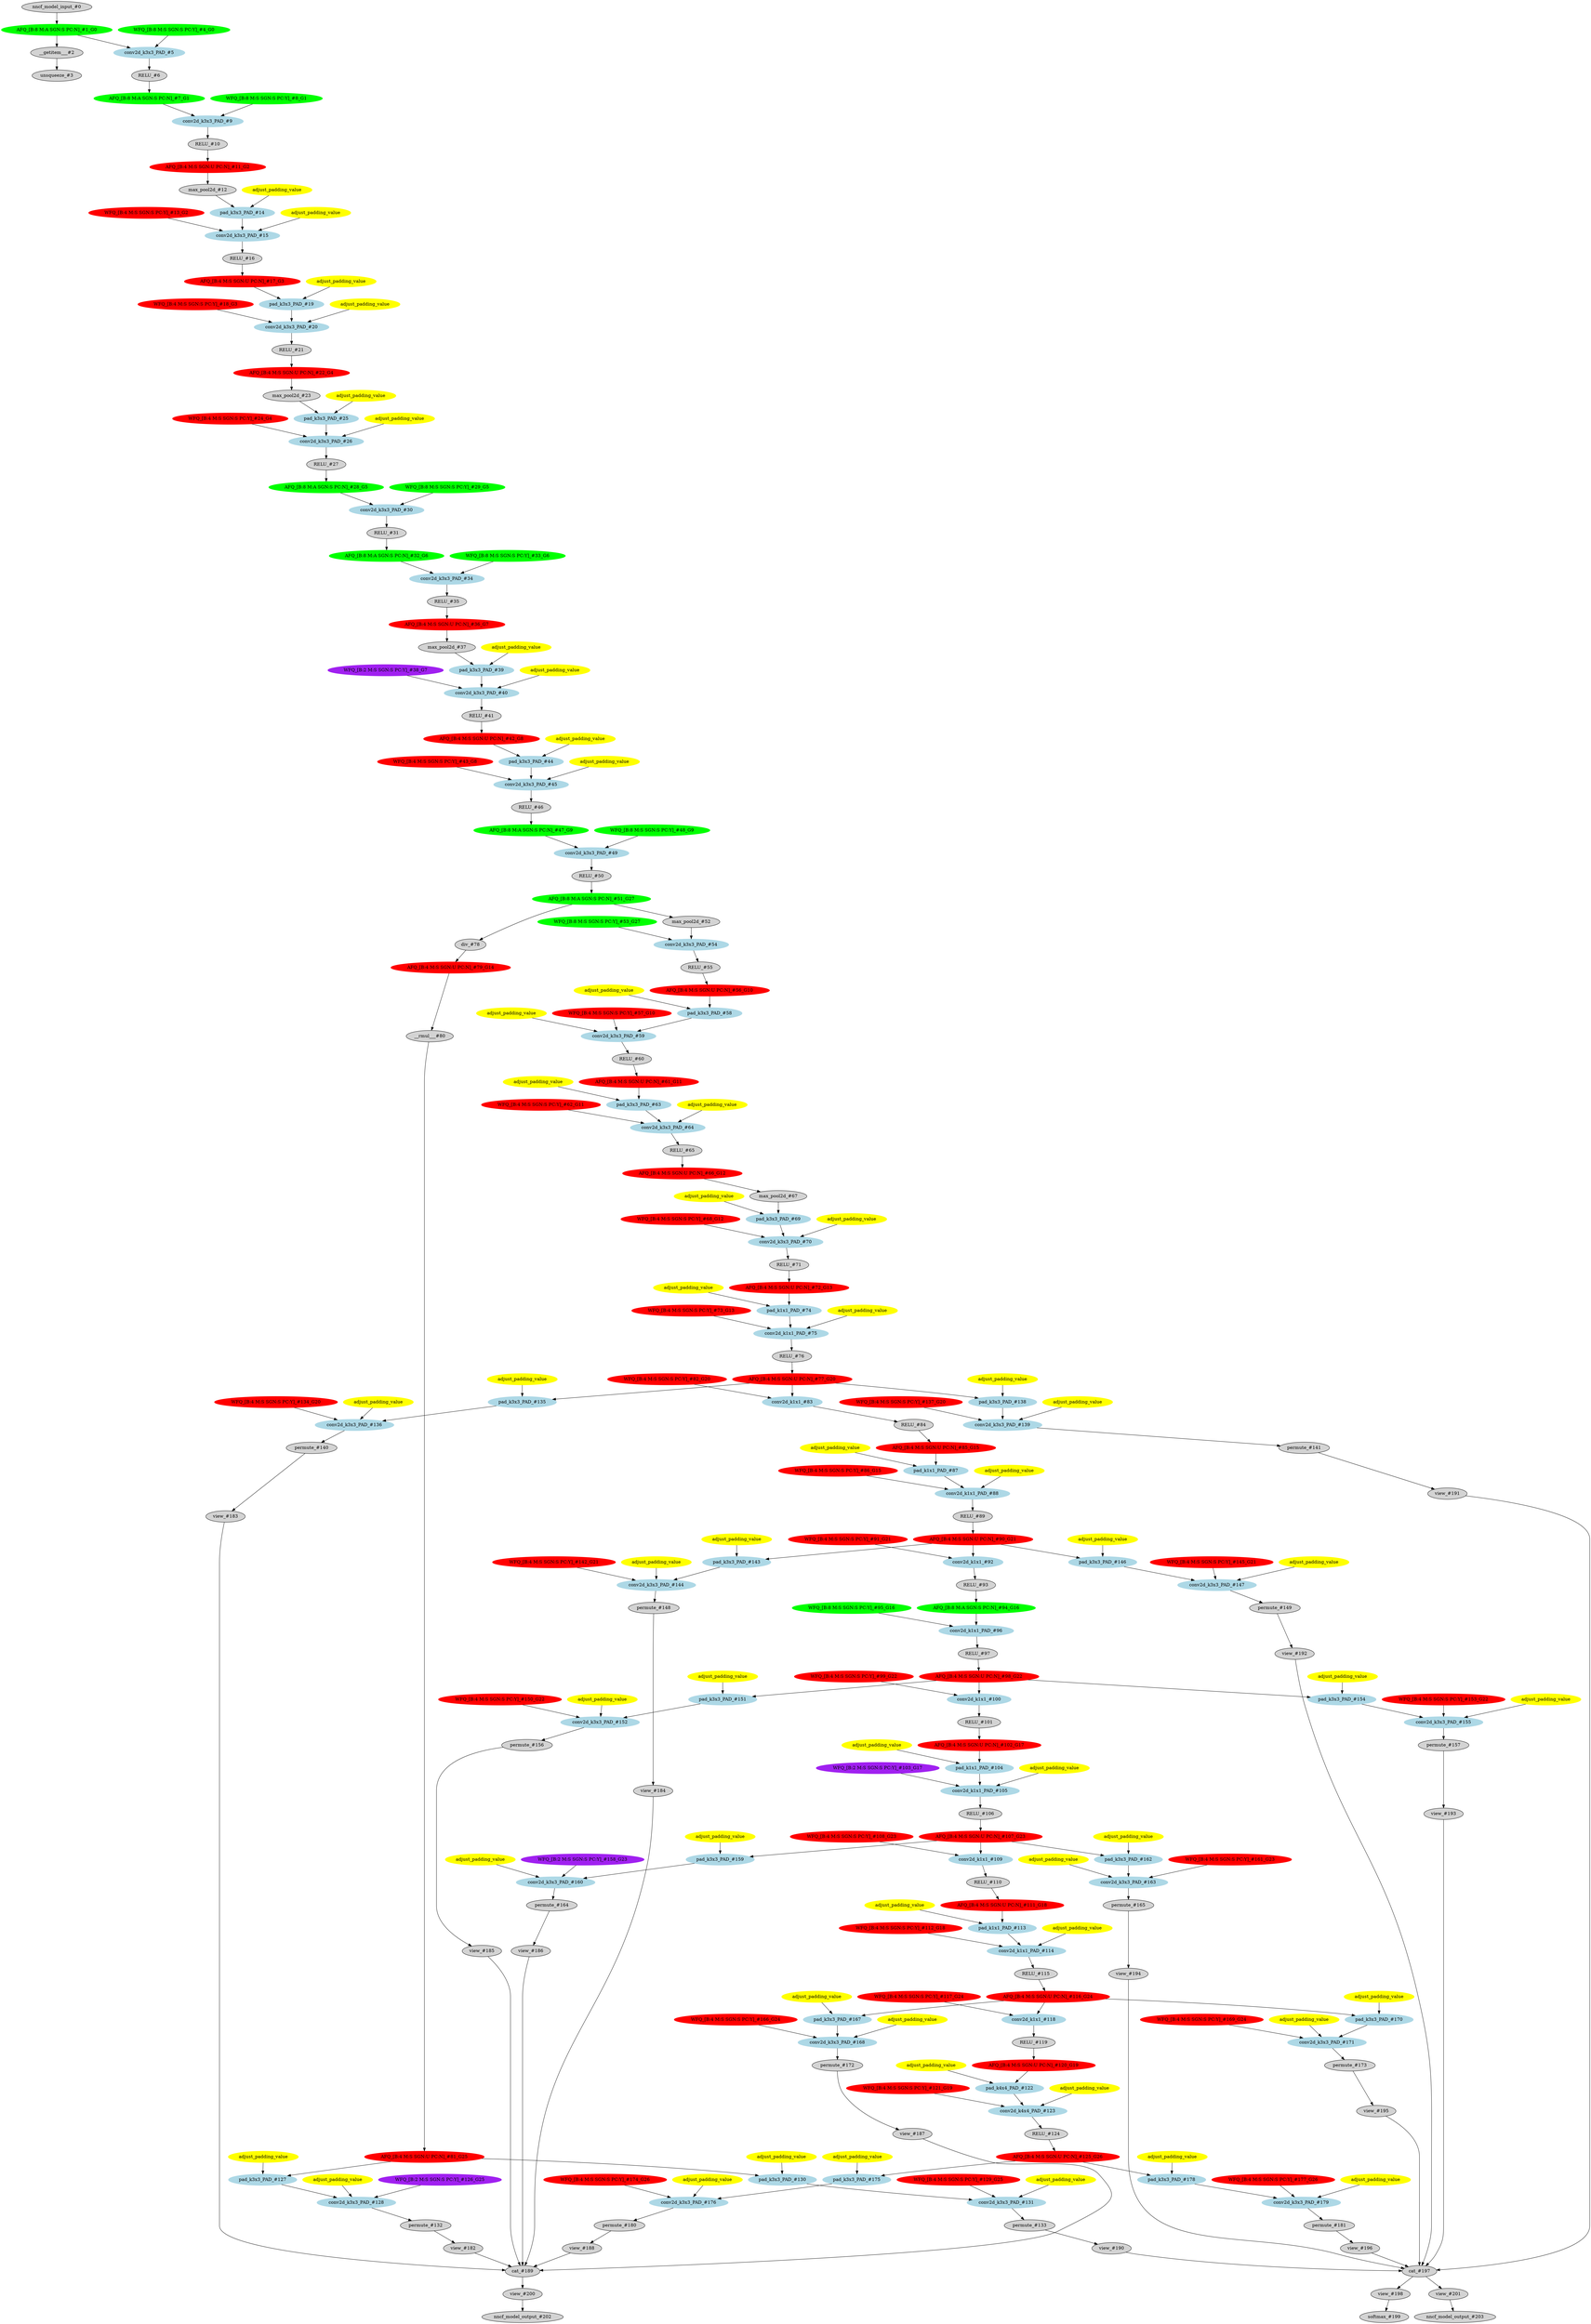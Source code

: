 strict digraph  {
"0 /nncf_model_input_0" [id=0, label="nncf_model_input_#0", scope="", style=filled, type=nncf_model_input];
"1 AsymmetricQuantizer/asymmetric_quantize_0" [color=green, id=1, label="AFQ_[B:8 M:A SGN:S PC:N]_#1_G0", scope=AsymmetricQuantizer, style=filled, type=asymmetric_quantize];
"2 SSD_VGG/__getitem___0" [id=2, label="__getitem___#2", scope=SSD_VGG, style=filled, type=__getitem__];
"3 SSD_VGG/unsqueeze_0" [id=3, label="unsqueeze_#3", scope=SSD_VGG, style=filled, type=unsqueeze];
"4 SSD_VGG/MultiOutputSequential[basenet]/NNCFConv2d[0]/ModuleDict[pre_ops]/UpdateWeight[0]/SymmetricQuantizer[op]/symmetric_quantize_0" [color=green, id=4, label="WFQ_[B:8 M:S SGN:S PC:Y]_#4_G0", scope="SSD_VGG/MultiOutputSequential[basenet]/NNCFConv2d[0]/ModuleDict[pre_ops]/UpdateWeight[0]/SymmetricQuantizer[op]", style=filled, type=symmetric_quantize];
"5 SSD_VGG/MultiOutputSequential[basenet]/NNCFConv2d[0]/conv2d_0" [color=lightblue, id=5, label="conv2d_k3x3_PAD_#5", scope="SSD_VGG/MultiOutputSequential[basenet]/NNCFConv2d[0]", style=filled, type=conv2d];
"6 SSD_VGG/MultiOutputSequential[basenet]/ReLU[1]/RELU_0" [id=6, label="RELU_#6", scope="SSD_VGG/MultiOutputSequential[basenet]/ReLU[1]", style=filled, type=RELU];
"7 SSD_VGG/MultiOutputSequential[basenet]/ReLU[1]/AsymmetricQuantizer/asymmetric_quantize_0" [color=green, id=7, label="AFQ_[B:8 M:A SGN:S PC:N]_#7_G1", scope="SSD_VGG/MultiOutputSequential[basenet]/ReLU[1]/AsymmetricQuantizer", style=filled, type=asymmetric_quantize];
"8 SSD_VGG/MultiOutputSequential[basenet]/NNCFConv2d[2]/ModuleDict[pre_ops]/UpdateWeight[0]/SymmetricQuantizer[op]/symmetric_quantize_0" [color=green, id=8, label="WFQ_[B:8 M:S SGN:S PC:Y]_#8_G1", scope="SSD_VGG/MultiOutputSequential[basenet]/NNCFConv2d[2]/ModuleDict[pre_ops]/UpdateWeight[0]/SymmetricQuantizer[op]", style=filled, type=symmetric_quantize];
"9 SSD_VGG/MultiOutputSequential[basenet]/NNCFConv2d[2]/conv2d_0" [color=lightblue, id=9, label="conv2d_k3x3_PAD_#9", scope="SSD_VGG/MultiOutputSequential[basenet]/NNCFConv2d[2]", style=filled, type=conv2d];
"10 SSD_VGG/MultiOutputSequential[basenet]/ReLU[3]/RELU_0" [id=10, label="RELU_#10", scope="SSD_VGG/MultiOutputSequential[basenet]/ReLU[3]", style=filled, type=RELU];
"11 SSD_VGG/MultiOutputSequential[basenet]/ReLU[3]/SymmetricQuantizer/symmetric_quantize_0" [color=red, id=11, label="AFQ_[B:4 M:S SGN:U PC:N]_#11_G2", scope="SSD_VGG/MultiOutputSequential[basenet]/ReLU[3]/SymmetricQuantizer", style=filled, type=symmetric_quantize];
"12 SSD_VGG/MultiOutputSequential[basenet]/MaxPool2d[4]/max_pool2d_0" [id=12, label="max_pool2d_#12", scope="SSD_VGG/MultiOutputSequential[basenet]/MaxPool2d[4]", style=filled, type=max_pool2d];
"13 SSD_VGG/MultiOutputSequential[basenet]/NNCFConv2d[5]/ModuleDict[pre_ops]/UpdateWeight[1]/SymmetricQuantizer[op]/symmetric_quantize_0" [color=red, id=13, label="WFQ_[B:4 M:S SGN:S PC:Y]_#13_G2", scope="SSD_VGG/MultiOutputSequential[basenet]/NNCFConv2d[5]/ModuleDict[pre_ops]/UpdateWeight[1]/SymmetricQuantizer[op]", style=filled, type=symmetric_quantize];
"14 SSD_VGG/MultiOutputSequential[basenet]/NNCFConv2d[5]/pad_0" [color=lightblue, id=14, label="pad_k3x3_PAD_#14", scope="SSD_VGG/MultiOutputSequential[basenet]/NNCFConv2d[5]", style=filled, type=pad];
"15 SSD_VGG/MultiOutputSequential[basenet]/NNCFConv2d[5]/conv2d_0" [color=lightblue, id=15, label="conv2d_k3x3_PAD_#15", scope="SSD_VGG/MultiOutputSequential[basenet]/NNCFConv2d[5]", style=filled, type=conv2d];
"16 SSD_VGG/MultiOutputSequential[basenet]/ReLU[6]/RELU_0" [id=16, label="RELU_#16", scope="SSD_VGG/MultiOutputSequential[basenet]/ReLU[6]", style=filled, type=RELU];
"17 SSD_VGG/MultiOutputSequential[basenet]/ReLU[6]/SymmetricQuantizer/symmetric_quantize_0" [color=red, id=17, label="AFQ_[B:4 M:S SGN:U PC:N]_#17_G3", scope="SSD_VGG/MultiOutputSequential[basenet]/ReLU[6]/SymmetricQuantizer", style=filled, type=symmetric_quantize];
"18 SSD_VGG/MultiOutputSequential[basenet]/NNCFConv2d[7]/ModuleDict[pre_ops]/UpdateWeight[1]/SymmetricQuantizer[op]/symmetric_quantize_0" [color=red, id=18, label="WFQ_[B:4 M:S SGN:S PC:Y]_#18_G3", scope="SSD_VGG/MultiOutputSequential[basenet]/NNCFConv2d[7]/ModuleDict[pre_ops]/UpdateWeight[1]/SymmetricQuantizer[op]", style=filled, type=symmetric_quantize];
"19 SSD_VGG/MultiOutputSequential[basenet]/NNCFConv2d[7]/pad_0" [color=lightblue, id=19, label="pad_k3x3_PAD_#19", scope="SSD_VGG/MultiOutputSequential[basenet]/NNCFConv2d[7]", style=filled, type=pad];
"20 SSD_VGG/MultiOutputSequential[basenet]/NNCFConv2d[7]/conv2d_0" [color=lightblue, id=20, label="conv2d_k3x3_PAD_#20", scope="SSD_VGG/MultiOutputSequential[basenet]/NNCFConv2d[7]", style=filled, type=conv2d];
"21 SSD_VGG/MultiOutputSequential[basenet]/ReLU[8]/RELU_0" [id=21, label="RELU_#21", scope="SSD_VGG/MultiOutputSequential[basenet]/ReLU[8]", style=filled, type=RELU];
"22 SSD_VGG/MultiOutputSequential[basenet]/ReLU[8]/SymmetricQuantizer/symmetric_quantize_0" [color=red, id=22, label="AFQ_[B:4 M:S SGN:U PC:N]_#22_G4", scope="SSD_VGG/MultiOutputSequential[basenet]/ReLU[8]/SymmetricQuantizer", style=filled, type=symmetric_quantize];
"23 SSD_VGG/MultiOutputSequential[basenet]/MaxPool2d[9]/max_pool2d_0" [id=23, label="max_pool2d_#23", scope="SSD_VGG/MultiOutputSequential[basenet]/MaxPool2d[9]", style=filled, type=max_pool2d];
"24 SSD_VGG/MultiOutputSequential[basenet]/NNCFConv2d[10]/ModuleDict[pre_ops]/UpdateWeight[1]/SymmetricQuantizer[op]/symmetric_quantize_0" [color=red, id=24, label="WFQ_[B:4 M:S SGN:S PC:Y]_#24_G4", scope="SSD_VGG/MultiOutputSequential[basenet]/NNCFConv2d[10]/ModuleDict[pre_ops]/UpdateWeight[1]/SymmetricQuantizer[op]", style=filled, type=symmetric_quantize];
"25 SSD_VGG/MultiOutputSequential[basenet]/NNCFConv2d[10]/pad_0" [color=lightblue, id=25, label="pad_k3x3_PAD_#25", scope="SSD_VGG/MultiOutputSequential[basenet]/NNCFConv2d[10]", style=filled, type=pad];
"26 SSD_VGG/MultiOutputSequential[basenet]/NNCFConv2d[10]/conv2d_0" [color=lightblue, id=26, label="conv2d_k3x3_PAD_#26", scope="SSD_VGG/MultiOutputSequential[basenet]/NNCFConv2d[10]", style=filled, type=conv2d];
"27 SSD_VGG/MultiOutputSequential[basenet]/ReLU[11]/RELU_0" [id=27, label="RELU_#27", scope="SSD_VGG/MultiOutputSequential[basenet]/ReLU[11]", style=filled, type=RELU];
"28 SSD_VGG/MultiOutputSequential[basenet]/ReLU[11]/AsymmetricQuantizer/asymmetric_quantize_0" [color=green, id=28, label="AFQ_[B:8 M:A SGN:S PC:N]_#28_G5", scope="SSD_VGG/MultiOutputSequential[basenet]/ReLU[11]/AsymmetricQuantizer", style=filled, type=asymmetric_quantize];
"29 SSD_VGG/MultiOutputSequential[basenet]/NNCFConv2d[12]/ModuleDict[pre_ops]/UpdateWeight[0]/SymmetricQuantizer[op]/symmetric_quantize_0" [color=green, id=29, label="WFQ_[B:8 M:S SGN:S PC:Y]_#29_G5", scope="SSD_VGG/MultiOutputSequential[basenet]/NNCFConv2d[12]/ModuleDict[pre_ops]/UpdateWeight[0]/SymmetricQuantizer[op]", style=filled, type=symmetric_quantize];
"30 SSD_VGG/MultiOutputSequential[basenet]/NNCFConv2d[12]/conv2d_0" [color=lightblue, id=30, label="conv2d_k3x3_PAD_#30", scope="SSD_VGG/MultiOutputSequential[basenet]/NNCFConv2d[12]", style=filled, type=conv2d];
"31 SSD_VGG/MultiOutputSequential[basenet]/ReLU[13]/RELU_0" [id=31, label="RELU_#31", scope="SSD_VGG/MultiOutputSequential[basenet]/ReLU[13]", style=filled, type=RELU];
"32 SSD_VGG/MultiOutputSequential[basenet]/ReLU[13]/AsymmetricQuantizer/asymmetric_quantize_0" [color=green, id=32, label="AFQ_[B:8 M:A SGN:S PC:N]_#32_G6", scope="SSD_VGG/MultiOutputSequential[basenet]/ReLU[13]/AsymmetricQuantizer", style=filled, type=asymmetric_quantize];
"33 SSD_VGG/MultiOutputSequential[basenet]/NNCFConv2d[14]/ModuleDict[pre_ops]/UpdateWeight[0]/SymmetricQuantizer[op]/symmetric_quantize_0" [color=green, id=33, label="WFQ_[B:8 M:S SGN:S PC:Y]_#33_G6", scope="SSD_VGG/MultiOutputSequential[basenet]/NNCFConv2d[14]/ModuleDict[pre_ops]/UpdateWeight[0]/SymmetricQuantizer[op]", style=filled, type=symmetric_quantize];
"34 SSD_VGG/MultiOutputSequential[basenet]/NNCFConv2d[14]/conv2d_0" [color=lightblue, id=34, label="conv2d_k3x3_PAD_#34", scope="SSD_VGG/MultiOutputSequential[basenet]/NNCFConv2d[14]", style=filled, type=conv2d];
"35 SSD_VGG/MultiOutputSequential[basenet]/ReLU[15]/RELU_0" [id=35, label="RELU_#35", scope="SSD_VGG/MultiOutputSequential[basenet]/ReLU[15]", style=filled, type=RELU];
"36 SSD_VGG/MultiOutputSequential[basenet]/ReLU[15]/SymmetricQuantizer/symmetric_quantize_0" [color=red, id=36, label="AFQ_[B:4 M:S SGN:U PC:N]_#36_G7", scope="SSD_VGG/MultiOutputSequential[basenet]/ReLU[15]/SymmetricQuantizer", style=filled, type=symmetric_quantize];
"37 SSD_VGG/MultiOutputSequential[basenet]/MaxPool2d[16]/max_pool2d_0" [id=37, label="max_pool2d_#37", scope="SSD_VGG/MultiOutputSequential[basenet]/MaxPool2d[16]", style=filled, type=max_pool2d];
"38 SSD_VGG/MultiOutputSequential[basenet]/NNCFConv2d[17]/ModuleDict[pre_ops]/UpdateWeight[1]/SymmetricQuantizer[op]/symmetric_quantize_0" [color=purple, id=38, label="WFQ_[B:2 M:S SGN:S PC:Y]_#38_G7", scope="SSD_VGG/MultiOutputSequential[basenet]/NNCFConv2d[17]/ModuleDict[pre_ops]/UpdateWeight[1]/SymmetricQuantizer[op]", style=filled, type=symmetric_quantize];
"39 SSD_VGG/MultiOutputSequential[basenet]/NNCFConv2d[17]/pad_0" [color=lightblue, id=39, label="pad_k3x3_PAD_#39", scope="SSD_VGG/MultiOutputSequential[basenet]/NNCFConv2d[17]", style=filled, type=pad];
"40 SSD_VGG/MultiOutputSequential[basenet]/NNCFConv2d[17]/conv2d_0" [color=lightblue, id=40, label="conv2d_k3x3_PAD_#40", scope="SSD_VGG/MultiOutputSequential[basenet]/NNCFConv2d[17]", style=filled, type=conv2d];
"41 SSD_VGG/MultiOutputSequential[basenet]/ReLU[18]/RELU_0" [id=41, label="RELU_#41", scope="SSD_VGG/MultiOutputSequential[basenet]/ReLU[18]", style=filled, type=RELU];
"42 SSD_VGG/MultiOutputSequential[basenet]/ReLU[18]/SymmetricQuantizer/symmetric_quantize_0" [color=red, id=42, label="AFQ_[B:4 M:S SGN:U PC:N]_#42_G8", scope="SSD_VGG/MultiOutputSequential[basenet]/ReLU[18]/SymmetricQuantizer", style=filled, type=symmetric_quantize];
"43 SSD_VGG/MultiOutputSequential[basenet]/NNCFConv2d[19]/ModuleDict[pre_ops]/UpdateWeight[1]/SymmetricQuantizer[op]/symmetric_quantize_0" [color=red, id=43, label="WFQ_[B:4 M:S SGN:S PC:Y]_#43_G8", scope="SSD_VGG/MultiOutputSequential[basenet]/NNCFConv2d[19]/ModuleDict[pre_ops]/UpdateWeight[1]/SymmetricQuantizer[op]", style=filled, type=symmetric_quantize];
"44 SSD_VGG/MultiOutputSequential[basenet]/NNCFConv2d[19]/pad_0" [color=lightblue, id=44, label="pad_k3x3_PAD_#44", scope="SSD_VGG/MultiOutputSequential[basenet]/NNCFConv2d[19]", style=filled, type=pad];
"45 SSD_VGG/MultiOutputSequential[basenet]/NNCFConv2d[19]/conv2d_0" [color=lightblue, id=45, label="conv2d_k3x3_PAD_#45", scope="SSD_VGG/MultiOutputSequential[basenet]/NNCFConv2d[19]", style=filled, type=conv2d];
"46 SSD_VGG/MultiOutputSequential[basenet]/ReLU[20]/RELU_0" [id=46, label="RELU_#46", scope="SSD_VGG/MultiOutputSequential[basenet]/ReLU[20]", style=filled, type=RELU];
"47 SSD_VGG/MultiOutputSequential[basenet]/ReLU[20]/AsymmetricQuantizer/asymmetric_quantize_0" [color=green, id=47, label="AFQ_[B:8 M:A SGN:S PC:N]_#47_G9", scope="SSD_VGG/MultiOutputSequential[basenet]/ReLU[20]/AsymmetricQuantizer", style=filled, type=asymmetric_quantize];
"48 SSD_VGG/MultiOutputSequential[basenet]/NNCFConv2d[21]/ModuleDict[pre_ops]/UpdateWeight[0]/SymmetricQuantizer[op]/symmetric_quantize_0" [color=green, id=48, label="WFQ_[B:8 M:S SGN:S PC:Y]_#48_G9", scope="SSD_VGG/MultiOutputSequential[basenet]/NNCFConv2d[21]/ModuleDict[pre_ops]/UpdateWeight[0]/SymmetricQuantizer[op]", style=filled, type=symmetric_quantize];
"49 SSD_VGG/MultiOutputSequential[basenet]/NNCFConv2d[21]/conv2d_0" [color=lightblue, id=49, label="conv2d_k3x3_PAD_#49", scope="SSD_VGG/MultiOutputSequential[basenet]/NNCFConv2d[21]", style=filled, type=conv2d];
"50 SSD_VGG/MultiOutputSequential[basenet]/ReLU[22]/RELU_0" [id=50, label="RELU_#50", scope="SSD_VGG/MultiOutputSequential[basenet]/ReLU[22]", style=filled, type=RELU];
"51 SSD_VGG/MultiOutputSequential[basenet]/ReLU[22]/AsymmetricQuantizer/asymmetric_quantize_0" [color=green, id=51, label="AFQ_[B:8 M:A SGN:S PC:N]_#51_G27", scope="SSD_VGG/MultiOutputSequential[basenet]/ReLU[22]/AsymmetricQuantizer", style=filled, type=asymmetric_quantize];
"52 SSD_VGG/MultiOutputSequential[basenet]/MaxPool2d[23]/max_pool2d_0" [id=52, label="max_pool2d_#52", scope="SSD_VGG/MultiOutputSequential[basenet]/MaxPool2d[23]", style=filled, type=max_pool2d];
"53 SSD_VGG/MultiOutputSequential[basenet]/NNCFConv2d[24]/ModuleDict[pre_ops]/UpdateWeight[0]/SymmetricQuantizer[op]/symmetric_quantize_0" [color=green, id=53, label="WFQ_[B:8 M:S SGN:S PC:Y]_#53_G27", scope="SSD_VGG/MultiOutputSequential[basenet]/NNCFConv2d[24]/ModuleDict[pre_ops]/UpdateWeight[0]/SymmetricQuantizer[op]", style=filled, type=symmetric_quantize];
"54 SSD_VGG/MultiOutputSequential[basenet]/NNCFConv2d[24]/conv2d_0" [color=lightblue, id=54, label="conv2d_k3x3_PAD_#54", scope="SSD_VGG/MultiOutputSequential[basenet]/NNCFConv2d[24]", style=filled, type=conv2d];
"55 SSD_VGG/MultiOutputSequential[basenet]/ReLU[25]/RELU_0" [id=55, label="RELU_#55", scope="SSD_VGG/MultiOutputSequential[basenet]/ReLU[25]", style=filled, type=RELU];
"56 SSD_VGG/MultiOutputSequential[basenet]/ReLU[25]/SymmetricQuantizer/symmetric_quantize_0" [color=red, id=56, label="AFQ_[B:4 M:S SGN:U PC:N]_#56_G10", scope="SSD_VGG/MultiOutputSequential[basenet]/ReLU[25]/SymmetricQuantizer", style=filled, type=symmetric_quantize];
"57 SSD_VGG/MultiOutputSequential[basenet]/NNCFConv2d[26]/ModuleDict[pre_ops]/UpdateWeight[1]/SymmetricQuantizer[op]/symmetric_quantize_0" [color=red, id=57, label="WFQ_[B:4 M:S SGN:S PC:Y]_#57_G10", scope="SSD_VGG/MultiOutputSequential[basenet]/NNCFConv2d[26]/ModuleDict[pre_ops]/UpdateWeight[1]/SymmetricQuantizer[op]", style=filled, type=symmetric_quantize];
"58 SSD_VGG/MultiOutputSequential[basenet]/NNCFConv2d[26]/pad_0" [color=lightblue, id=58, label="pad_k3x3_PAD_#58", scope="SSD_VGG/MultiOutputSequential[basenet]/NNCFConv2d[26]", style=filled, type=pad];
"59 SSD_VGG/MultiOutputSequential[basenet]/NNCFConv2d[26]/conv2d_0" [color=lightblue, id=59, label="conv2d_k3x3_PAD_#59", scope="SSD_VGG/MultiOutputSequential[basenet]/NNCFConv2d[26]", style=filled, type=conv2d];
"60 SSD_VGG/MultiOutputSequential[basenet]/ReLU[27]/RELU_0" [id=60, label="RELU_#60", scope="SSD_VGG/MultiOutputSequential[basenet]/ReLU[27]", style=filled, type=RELU];
"61 SSD_VGG/MultiOutputSequential[basenet]/ReLU[27]/SymmetricQuantizer/symmetric_quantize_0" [color=red, id=61, label="AFQ_[B:4 M:S SGN:U PC:N]_#61_G11", scope="SSD_VGG/MultiOutputSequential[basenet]/ReLU[27]/SymmetricQuantizer", style=filled, type=symmetric_quantize];
"62 SSD_VGG/MultiOutputSequential[basenet]/NNCFConv2d[28]/ModuleDict[pre_ops]/UpdateWeight[1]/SymmetricQuantizer[op]/symmetric_quantize_0" [color=red, id=62, label="WFQ_[B:4 M:S SGN:S PC:Y]_#62_G11", scope="SSD_VGG/MultiOutputSequential[basenet]/NNCFConv2d[28]/ModuleDict[pre_ops]/UpdateWeight[1]/SymmetricQuantizer[op]", style=filled, type=symmetric_quantize];
"63 SSD_VGG/MultiOutputSequential[basenet]/NNCFConv2d[28]/pad_0" [color=lightblue, id=63, label="pad_k3x3_PAD_#63", scope="SSD_VGG/MultiOutputSequential[basenet]/NNCFConv2d[28]", style=filled, type=pad];
"64 SSD_VGG/MultiOutputSequential[basenet]/NNCFConv2d[28]/conv2d_0" [color=lightblue, id=64, label="conv2d_k3x3_PAD_#64", scope="SSD_VGG/MultiOutputSequential[basenet]/NNCFConv2d[28]", style=filled, type=conv2d];
"65 SSD_VGG/MultiOutputSequential[basenet]/ReLU[29]/RELU_0" [id=65, label="RELU_#65", scope="SSD_VGG/MultiOutputSequential[basenet]/ReLU[29]", style=filled, type=RELU];
"66 SSD_VGG/MultiOutputSequential[basenet]/ReLU[29]/SymmetricQuantizer/symmetric_quantize_0" [color=red, id=66, label="AFQ_[B:4 M:S SGN:U PC:N]_#66_G12", scope="SSD_VGG/MultiOutputSequential[basenet]/ReLU[29]/SymmetricQuantizer", style=filled, type=symmetric_quantize];
"67 SSD_VGG/MultiOutputSequential[basenet]/MaxPool2d[30]/max_pool2d_0" [id=67, label="max_pool2d_#67", scope="SSD_VGG/MultiOutputSequential[basenet]/MaxPool2d[30]", style=filled, type=max_pool2d];
"68 SSD_VGG/MultiOutputSequential[basenet]/NNCFConv2d[31]/ModuleDict[pre_ops]/UpdateWeight[1]/SymmetricQuantizer[op]/symmetric_quantize_0" [color=red, id=68, label="WFQ_[B:4 M:S SGN:S PC:Y]_#68_G12", scope="SSD_VGG/MultiOutputSequential[basenet]/NNCFConv2d[31]/ModuleDict[pre_ops]/UpdateWeight[1]/SymmetricQuantizer[op]", style=filled, type=symmetric_quantize];
"69 SSD_VGG/MultiOutputSequential[basenet]/NNCFConv2d[31]/pad_0" [color=lightblue, id=69, label="pad_k3x3_PAD_#69", scope="SSD_VGG/MultiOutputSequential[basenet]/NNCFConv2d[31]", style=filled, type=pad];
"70 SSD_VGG/MultiOutputSequential[basenet]/NNCFConv2d[31]/conv2d_0" [color=lightblue, id=70, label="conv2d_k3x3_PAD_#70", scope="SSD_VGG/MultiOutputSequential[basenet]/NNCFConv2d[31]", style=filled, type=conv2d];
"71 SSD_VGG/MultiOutputSequential[basenet]/ReLU[32]/RELU_0" [id=71, label="RELU_#71", scope="SSD_VGG/MultiOutputSequential[basenet]/ReLU[32]", style=filled, type=RELU];
"72 SSD_VGG/MultiOutputSequential[basenet]/ReLU[32]/SymmetricQuantizer/symmetric_quantize_0" [color=red, id=72, label="AFQ_[B:4 M:S SGN:U PC:N]_#72_G13", scope="SSD_VGG/MultiOutputSequential[basenet]/ReLU[32]/SymmetricQuantizer", style=filled, type=symmetric_quantize];
"73 SSD_VGG/MultiOutputSequential[basenet]/NNCFConv2d[33]/ModuleDict[pre_ops]/UpdateWeight[1]/SymmetricQuantizer[op]/symmetric_quantize_0" [color=red, id=73, label="WFQ_[B:4 M:S SGN:S PC:Y]_#73_G13", scope="SSD_VGG/MultiOutputSequential[basenet]/NNCFConv2d[33]/ModuleDict[pre_ops]/UpdateWeight[1]/SymmetricQuantizer[op]", style=filled, type=symmetric_quantize];
"74 SSD_VGG/MultiOutputSequential[basenet]/NNCFConv2d[33]/pad_0" [color=lightblue, id=74, label="pad_k1x1_PAD_#74", scope="SSD_VGG/MultiOutputSequential[basenet]/NNCFConv2d[33]", style=filled, type=pad];
"75 SSD_VGG/MultiOutputSequential[basenet]/NNCFConv2d[33]/conv2d_0" [color=lightblue, id=75, label="conv2d_k1x1_PAD_#75", scope="SSD_VGG/MultiOutputSequential[basenet]/NNCFConv2d[33]", style=filled, type=conv2d];
"76 SSD_VGG/MultiOutputSequential[basenet]/ReLU[34]/RELU_0" [id=76, label="RELU_#76", scope="SSD_VGG/MultiOutputSequential[basenet]/ReLU[34]", style=filled, type=RELU];
"77 SSD_VGG/MultiOutputSequential[basenet]/ReLU[34]/SymmetricQuantizer/symmetric_quantize_0" [color=red, id=77, label="AFQ_[B:4 M:S SGN:U PC:N]_#77_G20", scope="SSD_VGG/MultiOutputSequential[basenet]/ReLU[34]/SymmetricQuantizer", style=filled, type=symmetric_quantize];
"78 SSD_VGG/NNCFUserL2Norm[L2Norm]/div_0" [id=78, label="div_#78", scope="SSD_VGG/NNCFUserL2Norm[L2Norm]", style=filled, type=div];
"79 SSD_VGG/NNCFUserL2Norm[L2Norm]/SymmetricQuantizer/symmetric_quantize_0" [color=red, id=79, label="AFQ_[B:4 M:S SGN:U PC:N]_#79_G14", scope="SSD_VGG/NNCFUserL2Norm[L2Norm]/SymmetricQuantizer", style=filled, type=symmetric_quantize];
"80 SSD_VGG/NNCFUserL2Norm[L2Norm]/__rmul___0" [id=80, label="__rmul___#80", scope="SSD_VGG/NNCFUserL2Norm[L2Norm]", style=filled, type=__rmul__];
"81 SSD_VGG/NNCFUserL2Norm[L2Norm]/SymmetricQuantizer/symmetric_quantize_1" [color=red, id=81, label="AFQ_[B:4 M:S SGN:U PC:N]_#81_G25", scope="SSD_VGG/NNCFUserL2Norm[L2Norm]/SymmetricQuantizer", style=filled, type=symmetric_quantize];
"82 SSD_VGG/MultiOutputSequential[extras]/NNCFConv2d[0]/ModuleDict[pre_ops]/UpdateWeight[0]/SymmetricQuantizer[op]/symmetric_quantize_0" [color=red, id=82, label="WFQ_[B:4 M:S SGN:S PC:Y]_#82_G20", scope="SSD_VGG/MultiOutputSequential[extras]/NNCFConv2d[0]/ModuleDict[pre_ops]/UpdateWeight[0]/SymmetricQuantizer[op]", style=filled, type=symmetric_quantize];
"83 SSD_VGG/MultiOutputSequential[extras]/NNCFConv2d[0]/conv2d_0" [color=lightblue, id=83, label="conv2d_k1x1_#83", scope="SSD_VGG/MultiOutputSequential[extras]/NNCFConv2d[0]", style=filled, type=conv2d];
"84 SSD_VGG/MultiOutputSequential[extras]/ReLU[1]/RELU_0" [id=84, label="RELU_#84", scope="SSD_VGG/MultiOutputSequential[extras]/ReLU[1]", style=filled, type=RELU];
"85 SSD_VGG/MultiOutputSequential[extras]/ReLU[1]/SymmetricQuantizer/symmetric_quantize_0" [color=red, id=85, label="AFQ_[B:4 M:S SGN:U PC:N]_#85_G15", scope="SSD_VGG/MultiOutputSequential[extras]/ReLU[1]/SymmetricQuantizer", style=filled, type=symmetric_quantize];
"86 SSD_VGG/MultiOutputSequential[extras]/NNCFConv2d[2]/ModuleDict[pre_ops]/UpdateWeight[1]/SymmetricQuantizer[op]/symmetric_quantize_0" [color=red, id=86, label="WFQ_[B:4 M:S SGN:S PC:Y]_#86_G15", scope="SSD_VGG/MultiOutputSequential[extras]/NNCFConv2d[2]/ModuleDict[pre_ops]/UpdateWeight[1]/SymmetricQuantizer[op]", style=filled, type=symmetric_quantize];
"87 SSD_VGG/MultiOutputSequential[extras]/NNCFConv2d[2]/pad_0" [color=lightblue, id=87, label="pad_k1x1_PAD_#87", scope="SSD_VGG/MultiOutputSequential[extras]/NNCFConv2d[2]", style=filled, type=pad];
"88 SSD_VGG/MultiOutputSequential[extras]/NNCFConv2d[2]/conv2d_0" [color=lightblue, id=88, label="conv2d_k1x1_PAD_#88", scope="SSD_VGG/MultiOutputSequential[extras]/NNCFConv2d[2]", style=filled, type=conv2d];
"89 SSD_VGG/MultiOutputSequential[extras]/ReLU[3]/RELU_0" [id=89, label="RELU_#89", scope="SSD_VGG/MultiOutputSequential[extras]/ReLU[3]", style=filled, type=RELU];
"90 SSD_VGG/MultiOutputSequential[extras]/ReLU[3]/SymmetricQuantizer/symmetric_quantize_0" [color=red, id=90, label="AFQ_[B:4 M:S SGN:U PC:N]_#90_G21", scope="SSD_VGG/MultiOutputSequential[extras]/ReLU[3]/SymmetricQuantizer", style=filled, type=symmetric_quantize];
"91 SSD_VGG/MultiOutputSequential[extras]/NNCFConv2d[4]/ModuleDict[pre_ops]/UpdateWeight[0]/SymmetricQuantizer[op]/symmetric_quantize_0" [color=red, id=91, label="WFQ_[B:4 M:S SGN:S PC:Y]_#91_G21", scope="SSD_VGG/MultiOutputSequential[extras]/NNCFConv2d[4]/ModuleDict[pre_ops]/UpdateWeight[0]/SymmetricQuantizer[op]", style=filled, type=symmetric_quantize];
"92 SSD_VGG/MultiOutputSequential[extras]/NNCFConv2d[4]/conv2d_0" [color=lightblue, id=92, label="conv2d_k1x1_#92", scope="SSD_VGG/MultiOutputSequential[extras]/NNCFConv2d[4]", style=filled, type=conv2d];
"93 SSD_VGG/MultiOutputSequential[extras]/ReLU[5]/RELU_0" [id=93, label="RELU_#93", scope="SSD_VGG/MultiOutputSequential[extras]/ReLU[5]", style=filled, type=RELU];
"94 SSD_VGG/MultiOutputSequential[extras]/ReLU[5]/AsymmetricQuantizer/asymmetric_quantize_0" [color=green, id=94, label="AFQ_[B:8 M:A SGN:S PC:N]_#94_G16", scope="SSD_VGG/MultiOutputSequential[extras]/ReLU[5]/AsymmetricQuantizer", style=filled, type=asymmetric_quantize];
"95 SSD_VGG/MultiOutputSequential[extras]/NNCFConv2d[6]/ModuleDict[pre_ops]/UpdateWeight[0]/SymmetricQuantizer[op]/symmetric_quantize_0" [color=green, id=95, label="WFQ_[B:8 M:S SGN:S PC:Y]_#95_G16", scope="SSD_VGG/MultiOutputSequential[extras]/NNCFConv2d[6]/ModuleDict[pre_ops]/UpdateWeight[0]/SymmetricQuantizer[op]", style=filled, type=symmetric_quantize];
"96 SSD_VGG/MultiOutputSequential[extras]/NNCFConv2d[6]/conv2d_0" [color=lightblue, id=96, label="conv2d_k1x1_PAD_#96", scope="SSD_VGG/MultiOutputSequential[extras]/NNCFConv2d[6]", style=filled, type=conv2d];
"97 SSD_VGG/MultiOutputSequential[extras]/ReLU[7]/RELU_0" [id=97, label="RELU_#97", scope="SSD_VGG/MultiOutputSequential[extras]/ReLU[7]", style=filled, type=RELU];
"98 SSD_VGG/MultiOutputSequential[extras]/ReLU[7]/SymmetricQuantizer/symmetric_quantize_0" [color=red, id=98, label="AFQ_[B:4 M:S SGN:U PC:N]_#98_G22", scope="SSD_VGG/MultiOutputSequential[extras]/ReLU[7]/SymmetricQuantizer", style=filled, type=symmetric_quantize];
"99 SSD_VGG/MultiOutputSequential[extras]/NNCFConv2d[8]/ModuleDict[pre_ops]/UpdateWeight[0]/SymmetricQuantizer[op]/symmetric_quantize_0" [color=red, id=99, label="WFQ_[B:4 M:S SGN:S PC:Y]_#99_G22", scope="SSD_VGG/MultiOutputSequential[extras]/NNCFConv2d[8]/ModuleDict[pre_ops]/UpdateWeight[0]/SymmetricQuantizer[op]", style=filled, type=symmetric_quantize];
"100 SSD_VGG/MultiOutputSequential[extras]/NNCFConv2d[8]/conv2d_0" [color=lightblue, id=100, label="conv2d_k1x1_#100", scope="SSD_VGG/MultiOutputSequential[extras]/NNCFConv2d[8]", style=filled, type=conv2d];
"101 SSD_VGG/MultiOutputSequential[extras]/ReLU[9]/RELU_0" [id=101, label="RELU_#101", scope="SSD_VGG/MultiOutputSequential[extras]/ReLU[9]", style=filled, type=RELU];
"102 SSD_VGG/MultiOutputSequential[extras]/ReLU[9]/SymmetricQuantizer/symmetric_quantize_0" [color=red, id=102, label="AFQ_[B:4 M:S SGN:U PC:N]_#102_G17", scope="SSD_VGG/MultiOutputSequential[extras]/ReLU[9]/SymmetricQuantizer", style=filled, type=symmetric_quantize];
"103 SSD_VGG/MultiOutputSequential[extras]/NNCFConv2d[10]/ModuleDict[pre_ops]/UpdateWeight[1]/SymmetricQuantizer[op]/symmetric_quantize_0" [color=purple, id=103, label="WFQ_[B:2 M:S SGN:S PC:Y]_#103_G17", scope="SSD_VGG/MultiOutputSequential[extras]/NNCFConv2d[10]/ModuleDict[pre_ops]/UpdateWeight[1]/SymmetricQuantizer[op]", style=filled, type=symmetric_quantize];
"104 SSD_VGG/MultiOutputSequential[extras]/NNCFConv2d[10]/pad_0" [color=lightblue, id=104, label="pad_k1x1_PAD_#104", scope="SSD_VGG/MultiOutputSequential[extras]/NNCFConv2d[10]", style=filled, type=pad];
"105 SSD_VGG/MultiOutputSequential[extras]/NNCFConv2d[10]/conv2d_0" [color=lightblue, id=105, label="conv2d_k1x1_PAD_#105", scope="SSD_VGG/MultiOutputSequential[extras]/NNCFConv2d[10]", style=filled, type=conv2d];
"106 SSD_VGG/MultiOutputSequential[extras]/ReLU[11]/RELU_0" [id=106, label="RELU_#106", scope="SSD_VGG/MultiOutputSequential[extras]/ReLU[11]", style=filled, type=RELU];
"107 SSD_VGG/MultiOutputSequential[extras]/ReLU[11]/SymmetricQuantizer/symmetric_quantize_0" [color=red, id=107, label="AFQ_[B:4 M:S SGN:U PC:N]_#107_G23", scope="SSD_VGG/MultiOutputSequential[extras]/ReLU[11]/SymmetricQuantizer", style=filled, type=symmetric_quantize];
"108 SSD_VGG/MultiOutputSequential[extras]/NNCFConv2d[12]/ModuleDict[pre_ops]/UpdateWeight[0]/SymmetricQuantizer[op]/symmetric_quantize_0" [color=red, id=108, label="WFQ_[B:4 M:S SGN:S PC:Y]_#108_G23", scope="SSD_VGG/MultiOutputSequential[extras]/NNCFConv2d[12]/ModuleDict[pre_ops]/UpdateWeight[0]/SymmetricQuantizer[op]", style=filled, type=symmetric_quantize];
"109 SSD_VGG/MultiOutputSequential[extras]/NNCFConv2d[12]/conv2d_0" [color=lightblue, id=109, label="conv2d_k1x1_#109", scope="SSD_VGG/MultiOutputSequential[extras]/NNCFConv2d[12]", style=filled, type=conv2d];
"110 SSD_VGG/MultiOutputSequential[extras]/ReLU[13]/RELU_0" [id=110, label="RELU_#110", scope="SSD_VGG/MultiOutputSequential[extras]/ReLU[13]", style=filled, type=RELU];
"111 SSD_VGG/MultiOutputSequential[extras]/ReLU[13]/SymmetricQuantizer/symmetric_quantize_0" [color=red, id=111, label="AFQ_[B:4 M:S SGN:U PC:N]_#111_G18", scope="SSD_VGG/MultiOutputSequential[extras]/ReLU[13]/SymmetricQuantizer", style=filled, type=symmetric_quantize];
"112 SSD_VGG/MultiOutputSequential[extras]/NNCFConv2d[14]/ModuleDict[pre_ops]/UpdateWeight[1]/SymmetricQuantizer[op]/symmetric_quantize_0" [color=red, id=112, label="WFQ_[B:4 M:S SGN:S PC:Y]_#112_G18", scope="SSD_VGG/MultiOutputSequential[extras]/NNCFConv2d[14]/ModuleDict[pre_ops]/UpdateWeight[1]/SymmetricQuantizer[op]", style=filled, type=symmetric_quantize];
"113 SSD_VGG/MultiOutputSequential[extras]/NNCFConv2d[14]/pad_0" [color=lightblue, id=113, label="pad_k1x1_PAD_#113", scope="SSD_VGG/MultiOutputSequential[extras]/NNCFConv2d[14]", style=filled, type=pad];
"114 SSD_VGG/MultiOutputSequential[extras]/NNCFConv2d[14]/conv2d_0" [color=lightblue, id=114, label="conv2d_k1x1_PAD_#114", scope="SSD_VGG/MultiOutputSequential[extras]/NNCFConv2d[14]", style=filled, type=conv2d];
"115 SSD_VGG/MultiOutputSequential[extras]/ReLU[15]/RELU_0" [id=115, label="RELU_#115", scope="SSD_VGG/MultiOutputSequential[extras]/ReLU[15]", style=filled, type=RELU];
"116 SSD_VGG/MultiOutputSequential[extras]/ReLU[15]/SymmetricQuantizer/symmetric_quantize_0" [color=red, id=116, label="AFQ_[B:4 M:S SGN:U PC:N]_#116_G24", scope="SSD_VGG/MultiOutputSequential[extras]/ReLU[15]/SymmetricQuantizer", style=filled, type=symmetric_quantize];
"117 SSD_VGG/MultiOutputSequential[extras]/NNCFConv2d[16]/ModuleDict[pre_ops]/UpdateWeight[0]/SymmetricQuantizer[op]/symmetric_quantize_0" [color=red, id=117, label="WFQ_[B:4 M:S SGN:S PC:Y]_#117_G24", scope="SSD_VGG/MultiOutputSequential[extras]/NNCFConv2d[16]/ModuleDict[pre_ops]/UpdateWeight[0]/SymmetricQuantizer[op]", style=filled, type=symmetric_quantize];
"118 SSD_VGG/MultiOutputSequential[extras]/NNCFConv2d[16]/conv2d_0" [color=lightblue, id=118, label="conv2d_k1x1_#118", scope="SSD_VGG/MultiOutputSequential[extras]/NNCFConv2d[16]", style=filled, type=conv2d];
"119 SSD_VGG/MultiOutputSequential[extras]/ReLU[17]/RELU_0" [id=119, label="RELU_#119", scope="SSD_VGG/MultiOutputSequential[extras]/ReLU[17]", style=filled, type=RELU];
"120 SSD_VGG/MultiOutputSequential[extras]/ReLU[17]/SymmetricQuantizer/symmetric_quantize_0" [color=red, id=120, label="AFQ_[B:4 M:S SGN:U PC:N]_#120_G19", scope="SSD_VGG/MultiOutputSequential[extras]/ReLU[17]/SymmetricQuantizer", style=filled, type=symmetric_quantize];
"121 SSD_VGG/MultiOutputSequential[extras]/NNCFConv2d[18]/ModuleDict[pre_ops]/UpdateWeight[1]/SymmetricQuantizer[op]/symmetric_quantize_0" [color=red, id=121, label="WFQ_[B:4 M:S SGN:S PC:Y]_#121_G19", scope="SSD_VGG/MultiOutputSequential[extras]/NNCFConv2d[18]/ModuleDict[pre_ops]/UpdateWeight[1]/SymmetricQuantizer[op]", style=filled, type=symmetric_quantize];
"122 SSD_VGG/MultiOutputSequential[extras]/NNCFConv2d[18]/pad_0" [color=lightblue, id=122, label="pad_k4x4_PAD_#122", scope="SSD_VGG/MultiOutputSequential[extras]/NNCFConv2d[18]", style=filled, type=pad];
"123 SSD_VGG/MultiOutputSequential[extras]/NNCFConv2d[18]/conv2d_0" [color=lightblue, id=123, label="conv2d_k4x4_PAD_#123", scope="SSD_VGG/MultiOutputSequential[extras]/NNCFConv2d[18]", style=filled, type=conv2d];
"124 SSD_VGG/MultiOutputSequential[extras]/ReLU[19]/RELU_0" [id=124, label="RELU_#124", scope="SSD_VGG/MultiOutputSequential[extras]/ReLU[19]", style=filled, type=RELU];
"125 SSD_VGG/MultiOutputSequential[extras]/ReLU[19]/SymmetricQuantizer/symmetric_quantize_0" [color=red, id=125, label="AFQ_[B:4 M:S SGN:U PC:N]_#125_G26", scope="SSD_VGG/MultiOutputSequential[extras]/ReLU[19]/SymmetricQuantizer", style=filled, type=symmetric_quantize];
"126 SSD_VGG/SSDDetectionOutput[detection_head]/ModuleList[heads]/SSDHead[0]/NNCFConv2d[loc]/ModuleDict[pre_ops]/UpdateWeight[1]/SymmetricQuantizer[op]/symmetric_quantize_0" [color=purple, id=126, label="WFQ_[B:2 M:S SGN:S PC:Y]_#126_G25", scope="SSD_VGG/SSDDetectionOutput[detection_head]/ModuleList[heads]/SSDHead[0]/NNCFConv2d[loc]/ModuleDict[pre_ops]/UpdateWeight[1]/SymmetricQuantizer[op]", style=filled, type=symmetric_quantize];
"127 SSD_VGG/SSDDetectionOutput[detection_head]/ModuleList[heads]/SSDHead[0]/NNCFConv2d[loc]/pad_0" [color=lightblue, id=127, label="pad_k3x3_PAD_#127", scope="SSD_VGG/SSDDetectionOutput[detection_head]/ModuleList[heads]/SSDHead[0]/NNCFConv2d[loc]", style=filled, type=pad];
"128 SSD_VGG/SSDDetectionOutput[detection_head]/ModuleList[heads]/SSDHead[0]/NNCFConv2d[loc]/conv2d_0" [color=lightblue, id=128, label="conv2d_k3x3_PAD_#128", scope="SSD_VGG/SSDDetectionOutput[detection_head]/ModuleList[heads]/SSDHead[0]/NNCFConv2d[loc]", style=filled, type=conv2d];
"129 SSD_VGG/SSDDetectionOutput[detection_head]/ModuleList[heads]/SSDHead[0]/NNCFConv2d[conf]/ModuleDict[pre_ops]/UpdateWeight[1]/SymmetricQuantizer[op]/symmetric_quantize_0" [color=red, id=129, label="WFQ_[B:4 M:S SGN:S PC:Y]_#129_G25", scope="SSD_VGG/SSDDetectionOutput[detection_head]/ModuleList[heads]/SSDHead[0]/NNCFConv2d[conf]/ModuleDict[pre_ops]/UpdateWeight[1]/SymmetricQuantizer[op]", style=filled, type=symmetric_quantize];
"130 SSD_VGG/SSDDetectionOutput[detection_head]/ModuleList[heads]/SSDHead[0]/NNCFConv2d[conf]/pad_0" [color=lightblue, id=130, label="pad_k3x3_PAD_#130", scope="SSD_VGG/SSDDetectionOutput[detection_head]/ModuleList[heads]/SSDHead[0]/NNCFConv2d[conf]", style=filled, type=pad];
"131 SSD_VGG/SSDDetectionOutput[detection_head]/ModuleList[heads]/SSDHead[0]/NNCFConv2d[conf]/conv2d_0" [color=lightblue, id=131, label="conv2d_k3x3_PAD_#131", scope="SSD_VGG/SSDDetectionOutput[detection_head]/ModuleList[heads]/SSDHead[0]/NNCFConv2d[conf]", style=filled, type=conv2d];
"132 SSD_VGG/SSDDetectionOutput[detection_head]/ModuleList[heads]/SSDHead[0]/permute_0" [id=132, label="permute_#132", scope="SSD_VGG/SSDDetectionOutput[detection_head]/ModuleList[heads]/SSDHead[0]", style=filled, type=permute];
"133 SSD_VGG/SSDDetectionOutput[detection_head]/ModuleList[heads]/SSDHead[0]/permute_1" [id=133, label="permute_#133", scope="SSD_VGG/SSDDetectionOutput[detection_head]/ModuleList[heads]/SSDHead[0]", style=filled, type=permute];
"134 SSD_VGG/SSDDetectionOutput[detection_head]/ModuleList[heads]/SSDHead[1]/NNCFConv2d[loc]/ModuleDict[pre_ops]/UpdateWeight[1]/SymmetricQuantizer[op]/symmetric_quantize_0" [color=red, id=134, label="WFQ_[B:4 M:S SGN:S PC:Y]_#134_G20", scope="SSD_VGG/SSDDetectionOutput[detection_head]/ModuleList[heads]/SSDHead[1]/NNCFConv2d[loc]/ModuleDict[pre_ops]/UpdateWeight[1]/SymmetricQuantizer[op]", style=filled, type=symmetric_quantize];
"135 SSD_VGG/SSDDetectionOutput[detection_head]/ModuleList[heads]/SSDHead[1]/NNCFConv2d[loc]/pad_0" [color=lightblue, id=135, label="pad_k3x3_PAD_#135", scope="SSD_VGG/SSDDetectionOutput[detection_head]/ModuleList[heads]/SSDHead[1]/NNCFConv2d[loc]", style=filled, type=pad];
"136 SSD_VGG/SSDDetectionOutput[detection_head]/ModuleList[heads]/SSDHead[1]/NNCFConv2d[loc]/conv2d_0" [color=lightblue, id=136, label="conv2d_k3x3_PAD_#136", scope="SSD_VGG/SSDDetectionOutput[detection_head]/ModuleList[heads]/SSDHead[1]/NNCFConv2d[loc]", style=filled, type=conv2d];
"137 SSD_VGG/SSDDetectionOutput[detection_head]/ModuleList[heads]/SSDHead[1]/NNCFConv2d[conf]/ModuleDict[pre_ops]/UpdateWeight[1]/SymmetricQuantizer[op]/symmetric_quantize_0" [color=red, id=137, label="WFQ_[B:4 M:S SGN:S PC:Y]_#137_G20", scope="SSD_VGG/SSDDetectionOutput[detection_head]/ModuleList[heads]/SSDHead[1]/NNCFConv2d[conf]/ModuleDict[pre_ops]/UpdateWeight[1]/SymmetricQuantizer[op]", style=filled, type=symmetric_quantize];
"138 SSD_VGG/SSDDetectionOutput[detection_head]/ModuleList[heads]/SSDHead[1]/NNCFConv2d[conf]/pad_0" [color=lightblue, id=138, label="pad_k3x3_PAD_#138", scope="SSD_VGG/SSDDetectionOutput[detection_head]/ModuleList[heads]/SSDHead[1]/NNCFConv2d[conf]", style=filled, type=pad];
"139 SSD_VGG/SSDDetectionOutput[detection_head]/ModuleList[heads]/SSDHead[1]/NNCFConv2d[conf]/conv2d_0" [color=lightblue, id=139, label="conv2d_k3x3_PAD_#139", scope="SSD_VGG/SSDDetectionOutput[detection_head]/ModuleList[heads]/SSDHead[1]/NNCFConv2d[conf]", style=filled, type=conv2d];
"140 SSD_VGG/SSDDetectionOutput[detection_head]/ModuleList[heads]/SSDHead[1]/permute_0" [id=140, label="permute_#140", scope="SSD_VGG/SSDDetectionOutput[detection_head]/ModuleList[heads]/SSDHead[1]", style=filled, type=permute];
"141 SSD_VGG/SSDDetectionOutput[detection_head]/ModuleList[heads]/SSDHead[1]/permute_1" [id=141, label="permute_#141", scope="SSD_VGG/SSDDetectionOutput[detection_head]/ModuleList[heads]/SSDHead[1]", style=filled, type=permute];
"142 SSD_VGG/SSDDetectionOutput[detection_head]/ModuleList[heads]/SSDHead[2]/NNCFConv2d[loc]/ModuleDict[pre_ops]/UpdateWeight[1]/SymmetricQuantizer[op]/symmetric_quantize_0" [color=red, id=142, label="WFQ_[B:4 M:S SGN:S PC:Y]_#142_G21", scope="SSD_VGG/SSDDetectionOutput[detection_head]/ModuleList[heads]/SSDHead[2]/NNCFConv2d[loc]/ModuleDict[pre_ops]/UpdateWeight[1]/SymmetricQuantizer[op]", style=filled, type=symmetric_quantize];
"143 SSD_VGG/SSDDetectionOutput[detection_head]/ModuleList[heads]/SSDHead[2]/NNCFConv2d[loc]/pad_0" [color=lightblue, id=143, label="pad_k3x3_PAD_#143", scope="SSD_VGG/SSDDetectionOutput[detection_head]/ModuleList[heads]/SSDHead[2]/NNCFConv2d[loc]", style=filled, type=pad];
"144 SSD_VGG/SSDDetectionOutput[detection_head]/ModuleList[heads]/SSDHead[2]/NNCFConv2d[loc]/conv2d_0" [color=lightblue, id=144, label="conv2d_k3x3_PAD_#144", scope="SSD_VGG/SSDDetectionOutput[detection_head]/ModuleList[heads]/SSDHead[2]/NNCFConv2d[loc]", style=filled, type=conv2d];
"145 SSD_VGG/SSDDetectionOutput[detection_head]/ModuleList[heads]/SSDHead[2]/NNCFConv2d[conf]/ModuleDict[pre_ops]/UpdateWeight[1]/SymmetricQuantizer[op]/symmetric_quantize_0" [color=red, id=145, label="WFQ_[B:4 M:S SGN:S PC:Y]_#145_G21", scope="SSD_VGG/SSDDetectionOutput[detection_head]/ModuleList[heads]/SSDHead[2]/NNCFConv2d[conf]/ModuleDict[pre_ops]/UpdateWeight[1]/SymmetricQuantizer[op]", style=filled, type=symmetric_quantize];
"146 SSD_VGG/SSDDetectionOutput[detection_head]/ModuleList[heads]/SSDHead[2]/NNCFConv2d[conf]/pad_0" [color=lightblue, id=146, label="pad_k3x3_PAD_#146", scope="SSD_VGG/SSDDetectionOutput[detection_head]/ModuleList[heads]/SSDHead[2]/NNCFConv2d[conf]", style=filled, type=pad];
"147 SSD_VGG/SSDDetectionOutput[detection_head]/ModuleList[heads]/SSDHead[2]/NNCFConv2d[conf]/conv2d_0" [color=lightblue, id=147, label="conv2d_k3x3_PAD_#147", scope="SSD_VGG/SSDDetectionOutput[detection_head]/ModuleList[heads]/SSDHead[2]/NNCFConv2d[conf]", style=filled, type=conv2d];
"148 SSD_VGG/SSDDetectionOutput[detection_head]/ModuleList[heads]/SSDHead[2]/permute_0" [id=148, label="permute_#148", scope="SSD_VGG/SSDDetectionOutput[detection_head]/ModuleList[heads]/SSDHead[2]", style=filled, type=permute];
"149 SSD_VGG/SSDDetectionOutput[detection_head]/ModuleList[heads]/SSDHead[2]/permute_1" [id=149, label="permute_#149", scope="SSD_VGG/SSDDetectionOutput[detection_head]/ModuleList[heads]/SSDHead[2]", style=filled, type=permute];
"150 SSD_VGG/SSDDetectionOutput[detection_head]/ModuleList[heads]/SSDHead[3]/NNCFConv2d[loc]/ModuleDict[pre_ops]/UpdateWeight[1]/SymmetricQuantizer[op]/symmetric_quantize_0" [color=red, id=150, label="WFQ_[B:4 M:S SGN:S PC:Y]_#150_G22", scope="SSD_VGG/SSDDetectionOutput[detection_head]/ModuleList[heads]/SSDHead[3]/NNCFConv2d[loc]/ModuleDict[pre_ops]/UpdateWeight[1]/SymmetricQuantizer[op]", style=filled, type=symmetric_quantize];
"151 SSD_VGG/SSDDetectionOutput[detection_head]/ModuleList[heads]/SSDHead[3]/NNCFConv2d[loc]/pad_0" [color=lightblue, id=151, label="pad_k3x3_PAD_#151", scope="SSD_VGG/SSDDetectionOutput[detection_head]/ModuleList[heads]/SSDHead[3]/NNCFConv2d[loc]", style=filled, type=pad];
"152 SSD_VGG/SSDDetectionOutput[detection_head]/ModuleList[heads]/SSDHead[3]/NNCFConv2d[loc]/conv2d_0" [color=lightblue, id=152, label="conv2d_k3x3_PAD_#152", scope="SSD_VGG/SSDDetectionOutput[detection_head]/ModuleList[heads]/SSDHead[3]/NNCFConv2d[loc]", style=filled, type=conv2d];
"153 SSD_VGG/SSDDetectionOutput[detection_head]/ModuleList[heads]/SSDHead[3]/NNCFConv2d[conf]/ModuleDict[pre_ops]/UpdateWeight[1]/SymmetricQuantizer[op]/symmetric_quantize_0" [color=red, id=153, label="WFQ_[B:4 M:S SGN:S PC:Y]_#153_G22", scope="SSD_VGG/SSDDetectionOutput[detection_head]/ModuleList[heads]/SSDHead[3]/NNCFConv2d[conf]/ModuleDict[pre_ops]/UpdateWeight[1]/SymmetricQuantizer[op]", style=filled, type=symmetric_quantize];
"154 SSD_VGG/SSDDetectionOutput[detection_head]/ModuleList[heads]/SSDHead[3]/NNCFConv2d[conf]/pad_0" [color=lightblue, id=154, label="pad_k3x3_PAD_#154", scope="SSD_VGG/SSDDetectionOutput[detection_head]/ModuleList[heads]/SSDHead[3]/NNCFConv2d[conf]", style=filled, type=pad];
"155 SSD_VGG/SSDDetectionOutput[detection_head]/ModuleList[heads]/SSDHead[3]/NNCFConv2d[conf]/conv2d_0" [color=lightblue, id=155, label="conv2d_k3x3_PAD_#155", scope="SSD_VGG/SSDDetectionOutput[detection_head]/ModuleList[heads]/SSDHead[3]/NNCFConv2d[conf]", style=filled, type=conv2d];
"156 SSD_VGG/SSDDetectionOutput[detection_head]/ModuleList[heads]/SSDHead[3]/permute_0" [id=156, label="permute_#156", scope="SSD_VGG/SSDDetectionOutput[detection_head]/ModuleList[heads]/SSDHead[3]", style=filled, type=permute];
"157 SSD_VGG/SSDDetectionOutput[detection_head]/ModuleList[heads]/SSDHead[3]/permute_1" [id=157, label="permute_#157", scope="SSD_VGG/SSDDetectionOutput[detection_head]/ModuleList[heads]/SSDHead[3]", style=filled, type=permute];
"158 SSD_VGG/SSDDetectionOutput[detection_head]/ModuleList[heads]/SSDHead[4]/NNCFConv2d[loc]/ModuleDict[pre_ops]/UpdateWeight[1]/SymmetricQuantizer[op]/symmetric_quantize_0" [color=purple, id=158, label="WFQ_[B:2 M:S SGN:S PC:Y]_#158_G23", scope="SSD_VGG/SSDDetectionOutput[detection_head]/ModuleList[heads]/SSDHead[4]/NNCFConv2d[loc]/ModuleDict[pre_ops]/UpdateWeight[1]/SymmetricQuantizer[op]", style=filled, type=symmetric_quantize];
"159 SSD_VGG/SSDDetectionOutput[detection_head]/ModuleList[heads]/SSDHead[4]/NNCFConv2d[loc]/pad_0" [color=lightblue, id=159, label="pad_k3x3_PAD_#159", scope="SSD_VGG/SSDDetectionOutput[detection_head]/ModuleList[heads]/SSDHead[4]/NNCFConv2d[loc]", style=filled, type=pad];
"160 SSD_VGG/SSDDetectionOutput[detection_head]/ModuleList[heads]/SSDHead[4]/NNCFConv2d[loc]/conv2d_0" [color=lightblue, id=160, label="conv2d_k3x3_PAD_#160", scope="SSD_VGG/SSDDetectionOutput[detection_head]/ModuleList[heads]/SSDHead[4]/NNCFConv2d[loc]", style=filled, type=conv2d];
"161 SSD_VGG/SSDDetectionOutput[detection_head]/ModuleList[heads]/SSDHead[4]/NNCFConv2d[conf]/ModuleDict[pre_ops]/UpdateWeight[1]/SymmetricQuantizer[op]/symmetric_quantize_0" [color=red, id=161, label="WFQ_[B:4 M:S SGN:S PC:Y]_#161_G23", scope="SSD_VGG/SSDDetectionOutput[detection_head]/ModuleList[heads]/SSDHead[4]/NNCFConv2d[conf]/ModuleDict[pre_ops]/UpdateWeight[1]/SymmetricQuantizer[op]", style=filled, type=symmetric_quantize];
"162 SSD_VGG/SSDDetectionOutput[detection_head]/ModuleList[heads]/SSDHead[4]/NNCFConv2d[conf]/pad_0" [color=lightblue, id=162, label="pad_k3x3_PAD_#162", scope="SSD_VGG/SSDDetectionOutput[detection_head]/ModuleList[heads]/SSDHead[4]/NNCFConv2d[conf]", style=filled, type=pad];
"163 SSD_VGG/SSDDetectionOutput[detection_head]/ModuleList[heads]/SSDHead[4]/NNCFConv2d[conf]/conv2d_0" [color=lightblue, id=163, label="conv2d_k3x3_PAD_#163", scope="SSD_VGG/SSDDetectionOutput[detection_head]/ModuleList[heads]/SSDHead[4]/NNCFConv2d[conf]", style=filled, type=conv2d];
"164 SSD_VGG/SSDDetectionOutput[detection_head]/ModuleList[heads]/SSDHead[4]/permute_0" [id=164, label="permute_#164", scope="SSD_VGG/SSDDetectionOutput[detection_head]/ModuleList[heads]/SSDHead[4]", style=filled, type=permute];
"165 SSD_VGG/SSDDetectionOutput[detection_head]/ModuleList[heads]/SSDHead[4]/permute_1" [id=165, label="permute_#165", scope="SSD_VGG/SSDDetectionOutput[detection_head]/ModuleList[heads]/SSDHead[4]", style=filled, type=permute];
"166 SSD_VGG/SSDDetectionOutput[detection_head]/ModuleList[heads]/SSDHead[5]/NNCFConv2d[loc]/ModuleDict[pre_ops]/UpdateWeight[1]/SymmetricQuantizer[op]/symmetric_quantize_0" [color=red, id=166, label="WFQ_[B:4 M:S SGN:S PC:Y]_#166_G24", scope="SSD_VGG/SSDDetectionOutput[detection_head]/ModuleList[heads]/SSDHead[5]/NNCFConv2d[loc]/ModuleDict[pre_ops]/UpdateWeight[1]/SymmetricQuantizer[op]", style=filled, type=symmetric_quantize];
"167 SSD_VGG/SSDDetectionOutput[detection_head]/ModuleList[heads]/SSDHead[5]/NNCFConv2d[loc]/pad_0" [color=lightblue, id=167, label="pad_k3x3_PAD_#167", scope="SSD_VGG/SSDDetectionOutput[detection_head]/ModuleList[heads]/SSDHead[5]/NNCFConv2d[loc]", style=filled, type=pad];
"168 SSD_VGG/SSDDetectionOutput[detection_head]/ModuleList[heads]/SSDHead[5]/NNCFConv2d[loc]/conv2d_0" [color=lightblue, id=168, label="conv2d_k3x3_PAD_#168", scope="SSD_VGG/SSDDetectionOutput[detection_head]/ModuleList[heads]/SSDHead[5]/NNCFConv2d[loc]", style=filled, type=conv2d];
"169 SSD_VGG/SSDDetectionOutput[detection_head]/ModuleList[heads]/SSDHead[5]/NNCFConv2d[conf]/ModuleDict[pre_ops]/UpdateWeight[1]/SymmetricQuantizer[op]/symmetric_quantize_0" [color=red, id=169, label="WFQ_[B:4 M:S SGN:S PC:Y]_#169_G24", scope="SSD_VGG/SSDDetectionOutput[detection_head]/ModuleList[heads]/SSDHead[5]/NNCFConv2d[conf]/ModuleDict[pre_ops]/UpdateWeight[1]/SymmetricQuantizer[op]", style=filled, type=symmetric_quantize];
"170 SSD_VGG/SSDDetectionOutput[detection_head]/ModuleList[heads]/SSDHead[5]/NNCFConv2d[conf]/pad_0" [color=lightblue, id=170, label="pad_k3x3_PAD_#170", scope="SSD_VGG/SSDDetectionOutput[detection_head]/ModuleList[heads]/SSDHead[5]/NNCFConv2d[conf]", style=filled, type=pad];
"171 SSD_VGG/SSDDetectionOutput[detection_head]/ModuleList[heads]/SSDHead[5]/NNCFConv2d[conf]/conv2d_0" [color=lightblue, id=171, label="conv2d_k3x3_PAD_#171", scope="SSD_VGG/SSDDetectionOutput[detection_head]/ModuleList[heads]/SSDHead[5]/NNCFConv2d[conf]", style=filled, type=conv2d];
"172 SSD_VGG/SSDDetectionOutput[detection_head]/ModuleList[heads]/SSDHead[5]/permute_0" [id=172, label="permute_#172", scope="SSD_VGG/SSDDetectionOutput[detection_head]/ModuleList[heads]/SSDHead[5]", style=filled, type=permute];
"173 SSD_VGG/SSDDetectionOutput[detection_head]/ModuleList[heads]/SSDHead[5]/permute_1" [id=173, label="permute_#173", scope="SSD_VGG/SSDDetectionOutput[detection_head]/ModuleList[heads]/SSDHead[5]", style=filled, type=permute];
"174 SSD_VGG/SSDDetectionOutput[detection_head]/ModuleList[heads]/SSDHead[6]/NNCFConv2d[loc]/ModuleDict[pre_ops]/UpdateWeight[1]/SymmetricQuantizer[op]/symmetric_quantize_0" [color=red, id=174, label="WFQ_[B:4 M:S SGN:S PC:Y]_#174_G26", scope="SSD_VGG/SSDDetectionOutput[detection_head]/ModuleList[heads]/SSDHead[6]/NNCFConv2d[loc]/ModuleDict[pre_ops]/UpdateWeight[1]/SymmetricQuantizer[op]", style=filled, type=symmetric_quantize];
"175 SSD_VGG/SSDDetectionOutput[detection_head]/ModuleList[heads]/SSDHead[6]/NNCFConv2d[loc]/pad_0" [color=lightblue, id=175, label="pad_k3x3_PAD_#175", scope="SSD_VGG/SSDDetectionOutput[detection_head]/ModuleList[heads]/SSDHead[6]/NNCFConv2d[loc]", style=filled, type=pad];
"176 SSD_VGG/SSDDetectionOutput[detection_head]/ModuleList[heads]/SSDHead[6]/NNCFConv2d[loc]/conv2d_0" [color=lightblue, id=176, label="conv2d_k3x3_PAD_#176", scope="SSD_VGG/SSDDetectionOutput[detection_head]/ModuleList[heads]/SSDHead[6]/NNCFConv2d[loc]", style=filled, type=conv2d];
"177 SSD_VGG/SSDDetectionOutput[detection_head]/ModuleList[heads]/SSDHead[6]/NNCFConv2d[conf]/ModuleDict[pre_ops]/UpdateWeight[1]/SymmetricQuantizer[op]/symmetric_quantize_0" [color=red, id=177, label="WFQ_[B:4 M:S SGN:S PC:Y]_#177_G26", scope="SSD_VGG/SSDDetectionOutput[detection_head]/ModuleList[heads]/SSDHead[6]/NNCFConv2d[conf]/ModuleDict[pre_ops]/UpdateWeight[1]/SymmetricQuantizer[op]", style=filled, type=symmetric_quantize];
"178 SSD_VGG/SSDDetectionOutput[detection_head]/ModuleList[heads]/SSDHead[6]/NNCFConv2d[conf]/pad_0" [color=lightblue, id=178, label="pad_k3x3_PAD_#178", scope="SSD_VGG/SSDDetectionOutput[detection_head]/ModuleList[heads]/SSDHead[6]/NNCFConv2d[conf]", style=filled, type=pad];
"179 SSD_VGG/SSDDetectionOutput[detection_head]/ModuleList[heads]/SSDHead[6]/NNCFConv2d[conf]/conv2d_0" [color=lightblue, id=179, label="conv2d_k3x3_PAD_#179", scope="SSD_VGG/SSDDetectionOutput[detection_head]/ModuleList[heads]/SSDHead[6]/NNCFConv2d[conf]", style=filled, type=conv2d];
"180 SSD_VGG/SSDDetectionOutput[detection_head]/ModuleList[heads]/SSDHead[6]/permute_0" [id=180, label="permute_#180", scope="SSD_VGG/SSDDetectionOutput[detection_head]/ModuleList[heads]/SSDHead[6]", style=filled, type=permute];
"181 SSD_VGG/SSDDetectionOutput[detection_head]/ModuleList[heads]/SSDHead[6]/permute_1" [id=181, label="permute_#181", scope="SSD_VGG/SSDDetectionOutput[detection_head]/ModuleList[heads]/SSDHead[6]", style=filled, type=permute];
"182 SSD_VGG/SSDDetectionOutput[detection_head]/view_0" [id=182, label="view_#182", scope="SSD_VGG/SSDDetectionOutput[detection_head]", style=filled, type=view];
"183 SSD_VGG/SSDDetectionOutput[detection_head]/view_1" [id=183, label="view_#183", scope="SSD_VGG/SSDDetectionOutput[detection_head]", style=filled, type=view];
"184 SSD_VGG/SSDDetectionOutput[detection_head]/view_2" [id=184, label="view_#184", scope="SSD_VGG/SSDDetectionOutput[detection_head]", style=filled, type=view];
"185 SSD_VGG/SSDDetectionOutput[detection_head]/view_3" [id=185, label="view_#185", scope="SSD_VGG/SSDDetectionOutput[detection_head]", style=filled, type=view];
"186 SSD_VGG/SSDDetectionOutput[detection_head]/view_4" [id=186, label="view_#186", scope="SSD_VGG/SSDDetectionOutput[detection_head]", style=filled, type=view];
"187 SSD_VGG/SSDDetectionOutput[detection_head]/view_5" [id=187, label="view_#187", scope="SSD_VGG/SSDDetectionOutput[detection_head]", style=filled, type=view];
"188 SSD_VGG/SSDDetectionOutput[detection_head]/view_6" [id=188, label="view_#188", scope="SSD_VGG/SSDDetectionOutput[detection_head]", style=filled, type=view];
"189 SSD_VGG/SSDDetectionOutput[detection_head]/cat_0" [id=189, label="cat_#189", scope="SSD_VGG/SSDDetectionOutput[detection_head]", style=filled, type=cat];
"190 SSD_VGG/SSDDetectionOutput[detection_head]/view_7" [id=190, label="view_#190", scope="SSD_VGG/SSDDetectionOutput[detection_head]", style=filled, type=view];
"191 SSD_VGG/SSDDetectionOutput[detection_head]/view_8" [id=191, label="view_#191", scope="SSD_VGG/SSDDetectionOutput[detection_head]", style=filled, type=view];
"192 SSD_VGG/SSDDetectionOutput[detection_head]/view_9" [id=192, label="view_#192", scope="SSD_VGG/SSDDetectionOutput[detection_head]", style=filled, type=view];
"193 SSD_VGG/SSDDetectionOutput[detection_head]/view_10" [id=193, label="view_#193", scope="SSD_VGG/SSDDetectionOutput[detection_head]", style=filled, type=view];
"194 SSD_VGG/SSDDetectionOutput[detection_head]/view_11" [id=194, label="view_#194", scope="SSD_VGG/SSDDetectionOutput[detection_head]", style=filled, type=view];
"195 SSD_VGG/SSDDetectionOutput[detection_head]/view_12" [id=195, label="view_#195", scope="SSD_VGG/SSDDetectionOutput[detection_head]", style=filled, type=view];
"196 SSD_VGG/SSDDetectionOutput[detection_head]/view_13" [id=196, label="view_#196", scope="SSD_VGG/SSDDetectionOutput[detection_head]", style=filled, type=view];
"197 SSD_VGG/SSDDetectionOutput[detection_head]/cat_1" [id=197, label="cat_#197", scope="SSD_VGG/SSDDetectionOutput[detection_head]", style=filled, type=cat];
"198 SSD_VGG/SSDDetectionOutput[detection_head]/view_14" [id=198, label="view_#198", scope="SSD_VGG/SSDDetectionOutput[detection_head]", style=filled, type=view];
"199 SSD_VGG/SSDDetectionOutput[detection_head]/softmax_0" [id=199, label="softmax_#199", scope="SSD_VGG/SSDDetectionOutput[detection_head]", style=filled, type=softmax];
"200 SSD_VGG/SSDDetectionOutput[detection_head]/view_15" [id=200, label="view_#200", scope="SSD_VGG/SSDDetectionOutput[detection_head]", style=filled, type=view];
"201 SSD_VGG/SSDDetectionOutput[detection_head]/view_16" [id=201, label="view_#201", scope="SSD_VGG/SSDDetectionOutput[detection_head]", style=filled, type=view];
"202 /nncf_model_output_0" [id=202, label="nncf_model_output_#202", scope="", style=filled, type=nncf_model_output];
"203 /nncf_model_output_1" [id=203, label="nncf_model_output_#203", scope="", style=filled, type=nncf_model_output];
"14 SSD_VGG/MultiOutputSequential[basenet]/NNCFConv2d[5]/pad_0_apad" [color=yellow, label=adjust_padding_value, style=filled, type=""];
"15 SSD_VGG/MultiOutputSequential[basenet]/NNCFConv2d[5]/conv2d_0_apad" [color=yellow, label=adjust_padding_value, style=filled, type=""];
"19 SSD_VGG/MultiOutputSequential[basenet]/NNCFConv2d[7]/pad_0_apad" [color=yellow, label=adjust_padding_value, style=filled, type=""];
"20 SSD_VGG/MultiOutputSequential[basenet]/NNCFConv2d[7]/conv2d_0_apad" [color=yellow, label=adjust_padding_value, style=filled, type=""];
"25 SSD_VGG/MultiOutputSequential[basenet]/NNCFConv2d[10]/pad_0_apad" [color=yellow, label=adjust_padding_value, style=filled, type=""];
"26 SSD_VGG/MultiOutputSequential[basenet]/NNCFConv2d[10]/conv2d_0_apad" [color=yellow, label=adjust_padding_value, style=filled, type=""];
"39 SSD_VGG/MultiOutputSequential[basenet]/NNCFConv2d[17]/pad_0_apad" [color=yellow, label=adjust_padding_value, style=filled, type=""];
"40 SSD_VGG/MultiOutputSequential[basenet]/NNCFConv2d[17]/conv2d_0_apad" [color=yellow, label=adjust_padding_value, style=filled, type=""];
"44 SSD_VGG/MultiOutputSequential[basenet]/NNCFConv2d[19]/pad_0_apad" [color=yellow, label=adjust_padding_value, style=filled, type=""];
"45 SSD_VGG/MultiOutputSequential[basenet]/NNCFConv2d[19]/conv2d_0_apad" [color=yellow, label=adjust_padding_value, style=filled, type=""];
"58 SSD_VGG/MultiOutputSequential[basenet]/NNCFConv2d[26]/pad_0_apad" [color=yellow, label=adjust_padding_value, style=filled, type=""];
"59 SSD_VGG/MultiOutputSequential[basenet]/NNCFConv2d[26]/conv2d_0_apad" [color=yellow, label=adjust_padding_value, style=filled, type=""];
"63 SSD_VGG/MultiOutputSequential[basenet]/NNCFConv2d[28]/pad_0_apad" [color=yellow, label=adjust_padding_value, style=filled, type=""];
"64 SSD_VGG/MultiOutputSequential[basenet]/NNCFConv2d[28]/conv2d_0_apad" [color=yellow, label=adjust_padding_value, style=filled, type=""];
"69 SSD_VGG/MultiOutputSequential[basenet]/NNCFConv2d[31]/pad_0_apad" [color=yellow, label=adjust_padding_value, style=filled, type=""];
"70 SSD_VGG/MultiOutputSequential[basenet]/NNCFConv2d[31]/conv2d_0_apad" [color=yellow, label=adjust_padding_value, style=filled, type=""];
"74 SSD_VGG/MultiOutputSequential[basenet]/NNCFConv2d[33]/pad_0_apad" [color=yellow, label=adjust_padding_value, style=filled, type=""];
"75 SSD_VGG/MultiOutputSequential[basenet]/NNCFConv2d[33]/conv2d_0_apad" [color=yellow, label=adjust_padding_value, style=filled, type=""];
"87 SSD_VGG/MultiOutputSequential[extras]/NNCFConv2d[2]/pad_0_apad" [color=yellow, label=adjust_padding_value, style=filled, type=""];
"88 SSD_VGG/MultiOutputSequential[extras]/NNCFConv2d[2]/conv2d_0_apad" [color=yellow, label=adjust_padding_value, style=filled, type=""];
"104 SSD_VGG/MultiOutputSequential[extras]/NNCFConv2d[10]/pad_0_apad" [color=yellow, label=adjust_padding_value, style=filled, type=""];
"105 SSD_VGG/MultiOutputSequential[extras]/NNCFConv2d[10]/conv2d_0_apad" [color=yellow, label=adjust_padding_value, style=filled, type=""];
"113 SSD_VGG/MultiOutputSequential[extras]/NNCFConv2d[14]/pad_0_apad" [color=yellow, label=adjust_padding_value, style=filled, type=""];
"114 SSD_VGG/MultiOutputSequential[extras]/NNCFConv2d[14]/conv2d_0_apad" [color=yellow, label=adjust_padding_value, style=filled, type=""];
"122 SSD_VGG/MultiOutputSequential[extras]/NNCFConv2d[18]/pad_0_apad" [color=yellow, label=adjust_padding_value, style=filled, type=""];
"123 SSD_VGG/MultiOutputSequential[extras]/NNCFConv2d[18]/conv2d_0_apad" [color=yellow, label=adjust_padding_value, style=filled, type=""];
"127 SSD_VGG/SSDDetectionOutput[detection_head]/ModuleList[heads]/SSDHead[0]/NNCFConv2d[loc]/pad_0_apad" [color=yellow, label=adjust_padding_value, style=filled, type=""];
"128 SSD_VGG/SSDDetectionOutput[detection_head]/ModuleList[heads]/SSDHead[0]/NNCFConv2d[loc]/conv2d_0_apad" [color=yellow, label=adjust_padding_value, style=filled, type=""];
"130 SSD_VGG/SSDDetectionOutput[detection_head]/ModuleList[heads]/SSDHead[0]/NNCFConv2d[conf]/pad_0_apad" [color=yellow, label=adjust_padding_value, style=filled, type=""];
"131 SSD_VGG/SSDDetectionOutput[detection_head]/ModuleList[heads]/SSDHead[0]/NNCFConv2d[conf]/conv2d_0_apad" [color=yellow, label=adjust_padding_value, style=filled, type=""];
"135 SSD_VGG/SSDDetectionOutput[detection_head]/ModuleList[heads]/SSDHead[1]/NNCFConv2d[loc]/pad_0_apad" [color=yellow, label=adjust_padding_value, style=filled, type=""];
"136 SSD_VGG/SSDDetectionOutput[detection_head]/ModuleList[heads]/SSDHead[1]/NNCFConv2d[loc]/conv2d_0_apad" [color=yellow, label=adjust_padding_value, style=filled, type=""];
"138 SSD_VGG/SSDDetectionOutput[detection_head]/ModuleList[heads]/SSDHead[1]/NNCFConv2d[conf]/pad_0_apad" [color=yellow, label=adjust_padding_value, style=filled, type=""];
"139 SSD_VGG/SSDDetectionOutput[detection_head]/ModuleList[heads]/SSDHead[1]/NNCFConv2d[conf]/conv2d_0_apad" [color=yellow, label=adjust_padding_value, style=filled, type=""];
"143 SSD_VGG/SSDDetectionOutput[detection_head]/ModuleList[heads]/SSDHead[2]/NNCFConv2d[loc]/pad_0_apad" [color=yellow, label=adjust_padding_value, style=filled, type=""];
"144 SSD_VGG/SSDDetectionOutput[detection_head]/ModuleList[heads]/SSDHead[2]/NNCFConv2d[loc]/conv2d_0_apad" [color=yellow, label=adjust_padding_value, style=filled, type=""];
"146 SSD_VGG/SSDDetectionOutput[detection_head]/ModuleList[heads]/SSDHead[2]/NNCFConv2d[conf]/pad_0_apad" [color=yellow, label=adjust_padding_value, style=filled, type=""];
"147 SSD_VGG/SSDDetectionOutput[detection_head]/ModuleList[heads]/SSDHead[2]/NNCFConv2d[conf]/conv2d_0_apad" [color=yellow, label=adjust_padding_value, style=filled, type=""];
"151 SSD_VGG/SSDDetectionOutput[detection_head]/ModuleList[heads]/SSDHead[3]/NNCFConv2d[loc]/pad_0_apad" [color=yellow, label=adjust_padding_value, style=filled, type=""];
"152 SSD_VGG/SSDDetectionOutput[detection_head]/ModuleList[heads]/SSDHead[3]/NNCFConv2d[loc]/conv2d_0_apad" [color=yellow, label=adjust_padding_value, style=filled, type=""];
"154 SSD_VGG/SSDDetectionOutput[detection_head]/ModuleList[heads]/SSDHead[3]/NNCFConv2d[conf]/pad_0_apad" [color=yellow, label=adjust_padding_value, style=filled, type=""];
"155 SSD_VGG/SSDDetectionOutput[detection_head]/ModuleList[heads]/SSDHead[3]/NNCFConv2d[conf]/conv2d_0_apad" [color=yellow, label=adjust_padding_value, style=filled, type=""];
"159 SSD_VGG/SSDDetectionOutput[detection_head]/ModuleList[heads]/SSDHead[4]/NNCFConv2d[loc]/pad_0_apad" [color=yellow, label=adjust_padding_value, style=filled, type=""];
"160 SSD_VGG/SSDDetectionOutput[detection_head]/ModuleList[heads]/SSDHead[4]/NNCFConv2d[loc]/conv2d_0_apad" [color=yellow, label=adjust_padding_value, style=filled, type=""];
"162 SSD_VGG/SSDDetectionOutput[detection_head]/ModuleList[heads]/SSDHead[4]/NNCFConv2d[conf]/pad_0_apad" [color=yellow, label=adjust_padding_value, style=filled, type=""];
"163 SSD_VGG/SSDDetectionOutput[detection_head]/ModuleList[heads]/SSDHead[4]/NNCFConv2d[conf]/conv2d_0_apad" [color=yellow, label=adjust_padding_value, style=filled, type=""];
"167 SSD_VGG/SSDDetectionOutput[detection_head]/ModuleList[heads]/SSDHead[5]/NNCFConv2d[loc]/pad_0_apad" [color=yellow, label=adjust_padding_value, style=filled, type=""];
"168 SSD_VGG/SSDDetectionOutput[detection_head]/ModuleList[heads]/SSDHead[5]/NNCFConv2d[loc]/conv2d_0_apad" [color=yellow, label=adjust_padding_value, style=filled, type=""];
"170 SSD_VGG/SSDDetectionOutput[detection_head]/ModuleList[heads]/SSDHead[5]/NNCFConv2d[conf]/pad_0_apad" [color=yellow, label=adjust_padding_value, style=filled, type=""];
"171 SSD_VGG/SSDDetectionOutput[detection_head]/ModuleList[heads]/SSDHead[5]/NNCFConv2d[conf]/conv2d_0_apad" [color=yellow, label=adjust_padding_value, style=filled, type=""];
"175 SSD_VGG/SSDDetectionOutput[detection_head]/ModuleList[heads]/SSDHead[6]/NNCFConv2d[loc]/pad_0_apad" [color=yellow, label=adjust_padding_value, style=filled, type=""];
"176 SSD_VGG/SSDDetectionOutput[detection_head]/ModuleList[heads]/SSDHead[6]/NNCFConv2d[loc]/conv2d_0_apad" [color=yellow, label=adjust_padding_value, style=filled, type=""];
"178 SSD_VGG/SSDDetectionOutput[detection_head]/ModuleList[heads]/SSDHead[6]/NNCFConv2d[conf]/pad_0_apad" [color=yellow, label=adjust_padding_value, style=filled, type=""];
"179 SSD_VGG/SSDDetectionOutput[detection_head]/ModuleList[heads]/SSDHead[6]/NNCFConv2d[conf]/conv2d_0_apad" [color=yellow, label=adjust_padding_value, style=filled, type=""];
"0 /nncf_model_input_0" -> "1 AsymmetricQuantizer/asymmetric_quantize_0";
"1 AsymmetricQuantizer/asymmetric_quantize_0" -> "2 SSD_VGG/__getitem___0";
"1 AsymmetricQuantizer/asymmetric_quantize_0" -> "5 SSD_VGG/MultiOutputSequential[basenet]/NNCFConv2d[0]/conv2d_0";
"2 SSD_VGG/__getitem___0" -> "3 SSD_VGG/unsqueeze_0";
"4 SSD_VGG/MultiOutputSequential[basenet]/NNCFConv2d[0]/ModuleDict[pre_ops]/UpdateWeight[0]/SymmetricQuantizer[op]/symmetric_quantize_0" -> "5 SSD_VGG/MultiOutputSequential[basenet]/NNCFConv2d[0]/conv2d_0";
"5 SSD_VGG/MultiOutputSequential[basenet]/NNCFConv2d[0]/conv2d_0" -> "6 SSD_VGG/MultiOutputSequential[basenet]/ReLU[1]/RELU_0";
"6 SSD_VGG/MultiOutputSequential[basenet]/ReLU[1]/RELU_0" -> "7 SSD_VGG/MultiOutputSequential[basenet]/ReLU[1]/AsymmetricQuantizer/asymmetric_quantize_0";
"7 SSD_VGG/MultiOutputSequential[basenet]/ReLU[1]/AsymmetricQuantizer/asymmetric_quantize_0" -> "9 SSD_VGG/MultiOutputSequential[basenet]/NNCFConv2d[2]/conv2d_0";
"8 SSD_VGG/MultiOutputSequential[basenet]/NNCFConv2d[2]/ModuleDict[pre_ops]/UpdateWeight[0]/SymmetricQuantizer[op]/symmetric_quantize_0" -> "9 SSD_VGG/MultiOutputSequential[basenet]/NNCFConv2d[2]/conv2d_0";
"9 SSD_VGG/MultiOutputSequential[basenet]/NNCFConv2d[2]/conv2d_0" -> "10 SSD_VGG/MultiOutputSequential[basenet]/ReLU[3]/RELU_0";
"10 SSD_VGG/MultiOutputSequential[basenet]/ReLU[3]/RELU_0" -> "11 SSD_VGG/MultiOutputSequential[basenet]/ReLU[3]/SymmetricQuantizer/symmetric_quantize_0";
"11 SSD_VGG/MultiOutputSequential[basenet]/ReLU[3]/SymmetricQuantizer/symmetric_quantize_0" -> "12 SSD_VGG/MultiOutputSequential[basenet]/MaxPool2d[4]/max_pool2d_0";
"12 SSD_VGG/MultiOutputSequential[basenet]/MaxPool2d[4]/max_pool2d_0" -> "14 SSD_VGG/MultiOutputSequential[basenet]/NNCFConv2d[5]/pad_0";
"13 SSD_VGG/MultiOutputSequential[basenet]/NNCFConv2d[5]/ModuleDict[pre_ops]/UpdateWeight[1]/SymmetricQuantizer[op]/symmetric_quantize_0" -> "15 SSD_VGG/MultiOutputSequential[basenet]/NNCFConv2d[5]/conv2d_0";
"14 SSD_VGG/MultiOutputSequential[basenet]/NNCFConv2d[5]/pad_0" -> "15 SSD_VGG/MultiOutputSequential[basenet]/NNCFConv2d[5]/conv2d_0";
"15 SSD_VGG/MultiOutputSequential[basenet]/NNCFConv2d[5]/conv2d_0" -> "16 SSD_VGG/MultiOutputSequential[basenet]/ReLU[6]/RELU_0";
"16 SSD_VGG/MultiOutputSequential[basenet]/ReLU[6]/RELU_0" -> "17 SSD_VGG/MultiOutputSequential[basenet]/ReLU[6]/SymmetricQuantizer/symmetric_quantize_0";
"17 SSD_VGG/MultiOutputSequential[basenet]/ReLU[6]/SymmetricQuantizer/symmetric_quantize_0" -> "19 SSD_VGG/MultiOutputSequential[basenet]/NNCFConv2d[7]/pad_0";
"18 SSD_VGG/MultiOutputSequential[basenet]/NNCFConv2d[7]/ModuleDict[pre_ops]/UpdateWeight[1]/SymmetricQuantizer[op]/symmetric_quantize_0" -> "20 SSD_VGG/MultiOutputSequential[basenet]/NNCFConv2d[7]/conv2d_0";
"19 SSD_VGG/MultiOutputSequential[basenet]/NNCFConv2d[7]/pad_0" -> "20 SSD_VGG/MultiOutputSequential[basenet]/NNCFConv2d[7]/conv2d_0";
"20 SSD_VGG/MultiOutputSequential[basenet]/NNCFConv2d[7]/conv2d_0" -> "21 SSD_VGG/MultiOutputSequential[basenet]/ReLU[8]/RELU_0";
"21 SSD_VGG/MultiOutputSequential[basenet]/ReLU[8]/RELU_0" -> "22 SSD_VGG/MultiOutputSequential[basenet]/ReLU[8]/SymmetricQuantizer/symmetric_quantize_0";
"22 SSD_VGG/MultiOutputSequential[basenet]/ReLU[8]/SymmetricQuantizer/symmetric_quantize_0" -> "23 SSD_VGG/MultiOutputSequential[basenet]/MaxPool2d[9]/max_pool2d_0";
"23 SSD_VGG/MultiOutputSequential[basenet]/MaxPool2d[9]/max_pool2d_0" -> "25 SSD_VGG/MultiOutputSequential[basenet]/NNCFConv2d[10]/pad_0";
"24 SSD_VGG/MultiOutputSequential[basenet]/NNCFConv2d[10]/ModuleDict[pre_ops]/UpdateWeight[1]/SymmetricQuantizer[op]/symmetric_quantize_0" -> "26 SSD_VGG/MultiOutputSequential[basenet]/NNCFConv2d[10]/conv2d_0";
"25 SSD_VGG/MultiOutputSequential[basenet]/NNCFConv2d[10]/pad_0" -> "26 SSD_VGG/MultiOutputSequential[basenet]/NNCFConv2d[10]/conv2d_0";
"26 SSD_VGG/MultiOutputSequential[basenet]/NNCFConv2d[10]/conv2d_0" -> "27 SSD_VGG/MultiOutputSequential[basenet]/ReLU[11]/RELU_0";
"27 SSD_VGG/MultiOutputSequential[basenet]/ReLU[11]/RELU_0" -> "28 SSD_VGG/MultiOutputSequential[basenet]/ReLU[11]/AsymmetricQuantizer/asymmetric_quantize_0";
"28 SSD_VGG/MultiOutputSequential[basenet]/ReLU[11]/AsymmetricQuantizer/asymmetric_quantize_0" -> "30 SSD_VGG/MultiOutputSequential[basenet]/NNCFConv2d[12]/conv2d_0";
"29 SSD_VGG/MultiOutputSequential[basenet]/NNCFConv2d[12]/ModuleDict[pre_ops]/UpdateWeight[0]/SymmetricQuantizer[op]/symmetric_quantize_0" -> "30 SSD_VGG/MultiOutputSequential[basenet]/NNCFConv2d[12]/conv2d_0";
"30 SSD_VGG/MultiOutputSequential[basenet]/NNCFConv2d[12]/conv2d_0" -> "31 SSD_VGG/MultiOutputSequential[basenet]/ReLU[13]/RELU_0";
"31 SSD_VGG/MultiOutputSequential[basenet]/ReLU[13]/RELU_0" -> "32 SSD_VGG/MultiOutputSequential[basenet]/ReLU[13]/AsymmetricQuantizer/asymmetric_quantize_0";
"32 SSD_VGG/MultiOutputSequential[basenet]/ReLU[13]/AsymmetricQuantizer/asymmetric_quantize_0" -> "34 SSD_VGG/MultiOutputSequential[basenet]/NNCFConv2d[14]/conv2d_0";
"33 SSD_VGG/MultiOutputSequential[basenet]/NNCFConv2d[14]/ModuleDict[pre_ops]/UpdateWeight[0]/SymmetricQuantizer[op]/symmetric_quantize_0" -> "34 SSD_VGG/MultiOutputSequential[basenet]/NNCFConv2d[14]/conv2d_0";
"34 SSD_VGG/MultiOutputSequential[basenet]/NNCFConv2d[14]/conv2d_0" -> "35 SSD_VGG/MultiOutputSequential[basenet]/ReLU[15]/RELU_0";
"35 SSD_VGG/MultiOutputSequential[basenet]/ReLU[15]/RELU_0" -> "36 SSD_VGG/MultiOutputSequential[basenet]/ReLU[15]/SymmetricQuantizer/symmetric_quantize_0";
"36 SSD_VGG/MultiOutputSequential[basenet]/ReLU[15]/SymmetricQuantizer/symmetric_quantize_0" -> "37 SSD_VGG/MultiOutputSequential[basenet]/MaxPool2d[16]/max_pool2d_0";
"37 SSD_VGG/MultiOutputSequential[basenet]/MaxPool2d[16]/max_pool2d_0" -> "39 SSD_VGG/MultiOutputSequential[basenet]/NNCFConv2d[17]/pad_0";
"38 SSD_VGG/MultiOutputSequential[basenet]/NNCFConv2d[17]/ModuleDict[pre_ops]/UpdateWeight[1]/SymmetricQuantizer[op]/symmetric_quantize_0" -> "40 SSD_VGG/MultiOutputSequential[basenet]/NNCFConv2d[17]/conv2d_0";
"39 SSD_VGG/MultiOutputSequential[basenet]/NNCFConv2d[17]/pad_0" -> "40 SSD_VGG/MultiOutputSequential[basenet]/NNCFConv2d[17]/conv2d_0";
"40 SSD_VGG/MultiOutputSequential[basenet]/NNCFConv2d[17]/conv2d_0" -> "41 SSD_VGG/MultiOutputSequential[basenet]/ReLU[18]/RELU_0";
"41 SSD_VGG/MultiOutputSequential[basenet]/ReLU[18]/RELU_0" -> "42 SSD_VGG/MultiOutputSequential[basenet]/ReLU[18]/SymmetricQuantizer/symmetric_quantize_0";
"42 SSD_VGG/MultiOutputSequential[basenet]/ReLU[18]/SymmetricQuantizer/symmetric_quantize_0" -> "44 SSD_VGG/MultiOutputSequential[basenet]/NNCFConv2d[19]/pad_0";
"43 SSD_VGG/MultiOutputSequential[basenet]/NNCFConv2d[19]/ModuleDict[pre_ops]/UpdateWeight[1]/SymmetricQuantizer[op]/symmetric_quantize_0" -> "45 SSD_VGG/MultiOutputSequential[basenet]/NNCFConv2d[19]/conv2d_0";
"44 SSD_VGG/MultiOutputSequential[basenet]/NNCFConv2d[19]/pad_0" -> "45 SSD_VGG/MultiOutputSequential[basenet]/NNCFConv2d[19]/conv2d_0";
"45 SSD_VGG/MultiOutputSequential[basenet]/NNCFConv2d[19]/conv2d_0" -> "46 SSD_VGG/MultiOutputSequential[basenet]/ReLU[20]/RELU_0";
"46 SSD_VGG/MultiOutputSequential[basenet]/ReLU[20]/RELU_0" -> "47 SSD_VGG/MultiOutputSequential[basenet]/ReLU[20]/AsymmetricQuantizer/asymmetric_quantize_0";
"47 SSD_VGG/MultiOutputSequential[basenet]/ReLU[20]/AsymmetricQuantizer/asymmetric_quantize_0" -> "49 SSD_VGG/MultiOutputSequential[basenet]/NNCFConv2d[21]/conv2d_0";
"48 SSD_VGG/MultiOutputSequential[basenet]/NNCFConv2d[21]/ModuleDict[pre_ops]/UpdateWeight[0]/SymmetricQuantizer[op]/symmetric_quantize_0" -> "49 SSD_VGG/MultiOutputSequential[basenet]/NNCFConv2d[21]/conv2d_0";
"49 SSD_VGG/MultiOutputSequential[basenet]/NNCFConv2d[21]/conv2d_0" -> "50 SSD_VGG/MultiOutputSequential[basenet]/ReLU[22]/RELU_0";
"50 SSD_VGG/MultiOutputSequential[basenet]/ReLU[22]/RELU_0" -> "51 SSD_VGG/MultiOutputSequential[basenet]/ReLU[22]/AsymmetricQuantizer/asymmetric_quantize_0";
"51 SSD_VGG/MultiOutputSequential[basenet]/ReLU[22]/AsymmetricQuantizer/asymmetric_quantize_0" -> "52 SSD_VGG/MultiOutputSequential[basenet]/MaxPool2d[23]/max_pool2d_0";
"51 SSD_VGG/MultiOutputSequential[basenet]/ReLU[22]/AsymmetricQuantizer/asymmetric_quantize_0" -> "78 SSD_VGG/NNCFUserL2Norm[L2Norm]/div_0";
"52 SSD_VGG/MultiOutputSequential[basenet]/MaxPool2d[23]/max_pool2d_0" -> "54 SSD_VGG/MultiOutputSequential[basenet]/NNCFConv2d[24]/conv2d_0";
"53 SSD_VGG/MultiOutputSequential[basenet]/NNCFConv2d[24]/ModuleDict[pre_ops]/UpdateWeight[0]/SymmetricQuantizer[op]/symmetric_quantize_0" -> "54 SSD_VGG/MultiOutputSequential[basenet]/NNCFConv2d[24]/conv2d_0";
"54 SSD_VGG/MultiOutputSequential[basenet]/NNCFConv2d[24]/conv2d_0" -> "55 SSD_VGG/MultiOutputSequential[basenet]/ReLU[25]/RELU_0";
"55 SSD_VGG/MultiOutputSequential[basenet]/ReLU[25]/RELU_0" -> "56 SSD_VGG/MultiOutputSequential[basenet]/ReLU[25]/SymmetricQuantizer/symmetric_quantize_0";
"56 SSD_VGG/MultiOutputSequential[basenet]/ReLU[25]/SymmetricQuantizer/symmetric_quantize_0" -> "58 SSD_VGG/MultiOutputSequential[basenet]/NNCFConv2d[26]/pad_0";
"57 SSD_VGG/MultiOutputSequential[basenet]/NNCFConv2d[26]/ModuleDict[pre_ops]/UpdateWeight[1]/SymmetricQuantizer[op]/symmetric_quantize_0" -> "59 SSD_VGG/MultiOutputSequential[basenet]/NNCFConv2d[26]/conv2d_0";
"58 SSD_VGG/MultiOutputSequential[basenet]/NNCFConv2d[26]/pad_0" -> "59 SSD_VGG/MultiOutputSequential[basenet]/NNCFConv2d[26]/conv2d_0";
"59 SSD_VGG/MultiOutputSequential[basenet]/NNCFConv2d[26]/conv2d_0" -> "60 SSD_VGG/MultiOutputSequential[basenet]/ReLU[27]/RELU_0";
"60 SSD_VGG/MultiOutputSequential[basenet]/ReLU[27]/RELU_0" -> "61 SSD_VGG/MultiOutputSequential[basenet]/ReLU[27]/SymmetricQuantizer/symmetric_quantize_0";
"61 SSD_VGG/MultiOutputSequential[basenet]/ReLU[27]/SymmetricQuantizer/symmetric_quantize_0" -> "63 SSD_VGG/MultiOutputSequential[basenet]/NNCFConv2d[28]/pad_0";
"62 SSD_VGG/MultiOutputSequential[basenet]/NNCFConv2d[28]/ModuleDict[pre_ops]/UpdateWeight[1]/SymmetricQuantizer[op]/symmetric_quantize_0" -> "64 SSD_VGG/MultiOutputSequential[basenet]/NNCFConv2d[28]/conv2d_0";
"63 SSD_VGG/MultiOutputSequential[basenet]/NNCFConv2d[28]/pad_0" -> "64 SSD_VGG/MultiOutputSequential[basenet]/NNCFConv2d[28]/conv2d_0";
"64 SSD_VGG/MultiOutputSequential[basenet]/NNCFConv2d[28]/conv2d_0" -> "65 SSD_VGG/MultiOutputSequential[basenet]/ReLU[29]/RELU_0";
"65 SSD_VGG/MultiOutputSequential[basenet]/ReLU[29]/RELU_0" -> "66 SSD_VGG/MultiOutputSequential[basenet]/ReLU[29]/SymmetricQuantizer/symmetric_quantize_0";
"66 SSD_VGG/MultiOutputSequential[basenet]/ReLU[29]/SymmetricQuantizer/symmetric_quantize_0" -> "67 SSD_VGG/MultiOutputSequential[basenet]/MaxPool2d[30]/max_pool2d_0";
"67 SSD_VGG/MultiOutputSequential[basenet]/MaxPool2d[30]/max_pool2d_0" -> "69 SSD_VGG/MultiOutputSequential[basenet]/NNCFConv2d[31]/pad_0";
"68 SSD_VGG/MultiOutputSequential[basenet]/NNCFConv2d[31]/ModuleDict[pre_ops]/UpdateWeight[1]/SymmetricQuantizer[op]/symmetric_quantize_0" -> "70 SSD_VGG/MultiOutputSequential[basenet]/NNCFConv2d[31]/conv2d_0";
"69 SSD_VGG/MultiOutputSequential[basenet]/NNCFConv2d[31]/pad_0" -> "70 SSD_VGG/MultiOutputSequential[basenet]/NNCFConv2d[31]/conv2d_0";
"70 SSD_VGG/MultiOutputSequential[basenet]/NNCFConv2d[31]/conv2d_0" -> "71 SSD_VGG/MultiOutputSequential[basenet]/ReLU[32]/RELU_0";
"71 SSD_VGG/MultiOutputSequential[basenet]/ReLU[32]/RELU_0" -> "72 SSD_VGG/MultiOutputSequential[basenet]/ReLU[32]/SymmetricQuantizer/symmetric_quantize_0";
"72 SSD_VGG/MultiOutputSequential[basenet]/ReLU[32]/SymmetricQuantizer/symmetric_quantize_0" -> "74 SSD_VGG/MultiOutputSequential[basenet]/NNCFConv2d[33]/pad_0";
"73 SSD_VGG/MultiOutputSequential[basenet]/NNCFConv2d[33]/ModuleDict[pre_ops]/UpdateWeight[1]/SymmetricQuantizer[op]/symmetric_quantize_0" -> "75 SSD_VGG/MultiOutputSequential[basenet]/NNCFConv2d[33]/conv2d_0";
"74 SSD_VGG/MultiOutputSequential[basenet]/NNCFConv2d[33]/pad_0" -> "75 SSD_VGG/MultiOutputSequential[basenet]/NNCFConv2d[33]/conv2d_0";
"75 SSD_VGG/MultiOutputSequential[basenet]/NNCFConv2d[33]/conv2d_0" -> "76 SSD_VGG/MultiOutputSequential[basenet]/ReLU[34]/RELU_0";
"76 SSD_VGG/MultiOutputSequential[basenet]/ReLU[34]/RELU_0" -> "77 SSD_VGG/MultiOutputSequential[basenet]/ReLU[34]/SymmetricQuantizer/symmetric_quantize_0";
"77 SSD_VGG/MultiOutputSequential[basenet]/ReLU[34]/SymmetricQuantizer/symmetric_quantize_0" -> "83 SSD_VGG/MultiOutputSequential[extras]/NNCFConv2d[0]/conv2d_0";
"77 SSD_VGG/MultiOutputSequential[basenet]/ReLU[34]/SymmetricQuantizer/symmetric_quantize_0" -> "135 SSD_VGG/SSDDetectionOutput[detection_head]/ModuleList[heads]/SSDHead[1]/NNCFConv2d[loc]/pad_0";
"77 SSD_VGG/MultiOutputSequential[basenet]/ReLU[34]/SymmetricQuantizer/symmetric_quantize_0" -> "138 SSD_VGG/SSDDetectionOutput[detection_head]/ModuleList[heads]/SSDHead[1]/NNCFConv2d[conf]/pad_0";
"78 SSD_VGG/NNCFUserL2Norm[L2Norm]/div_0" -> "79 SSD_VGG/NNCFUserL2Norm[L2Norm]/SymmetricQuantizer/symmetric_quantize_0";
"79 SSD_VGG/NNCFUserL2Norm[L2Norm]/SymmetricQuantizer/symmetric_quantize_0" -> "80 SSD_VGG/NNCFUserL2Norm[L2Norm]/__rmul___0";
"80 SSD_VGG/NNCFUserL2Norm[L2Norm]/__rmul___0" -> "81 SSD_VGG/NNCFUserL2Norm[L2Norm]/SymmetricQuantizer/symmetric_quantize_1";
"81 SSD_VGG/NNCFUserL2Norm[L2Norm]/SymmetricQuantizer/symmetric_quantize_1" -> "127 SSD_VGG/SSDDetectionOutput[detection_head]/ModuleList[heads]/SSDHead[0]/NNCFConv2d[loc]/pad_0";
"81 SSD_VGG/NNCFUserL2Norm[L2Norm]/SymmetricQuantizer/symmetric_quantize_1" -> "130 SSD_VGG/SSDDetectionOutput[detection_head]/ModuleList[heads]/SSDHead[0]/NNCFConv2d[conf]/pad_0";
"82 SSD_VGG/MultiOutputSequential[extras]/NNCFConv2d[0]/ModuleDict[pre_ops]/UpdateWeight[0]/SymmetricQuantizer[op]/symmetric_quantize_0" -> "83 SSD_VGG/MultiOutputSequential[extras]/NNCFConv2d[0]/conv2d_0";
"83 SSD_VGG/MultiOutputSequential[extras]/NNCFConv2d[0]/conv2d_0" -> "84 SSD_VGG/MultiOutputSequential[extras]/ReLU[1]/RELU_0";
"84 SSD_VGG/MultiOutputSequential[extras]/ReLU[1]/RELU_0" -> "85 SSD_VGG/MultiOutputSequential[extras]/ReLU[1]/SymmetricQuantizer/symmetric_quantize_0";
"85 SSD_VGG/MultiOutputSequential[extras]/ReLU[1]/SymmetricQuantizer/symmetric_quantize_0" -> "87 SSD_VGG/MultiOutputSequential[extras]/NNCFConv2d[2]/pad_0";
"86 SSD_VGG/MultiOutputSequential[extras]/NNCFConv2d[2]/ModuleDict[pre_ops]/UpdateWeight[1]/SymmetricQuantizer[op]/symmetric_quantize_0" -> "88 SSD_VGG/MultiOutputSequential[extras]/NNCFConv2d[2]/conv2d_0";
"87 SSD_VGG/MultiOutputSequential[extras]/NNCFConv2d[2]/pad_0" -> "88 SSD_VGG/MultiOutputSequential[extras]/NNCFConv2d[2]/conv2d_0";
"88 SSD_VGG/MultiOutputSequential[extras]/NNCFConv2d[2]/conv2d_0" -> "89 SSD_VGG/MultiOutputSequential[extras]/ReLU[3]/RELU_0";
"89 SSD_VGG/MultiOutputSequential[extras]/ReLU[3]/RELU_0" -> "90 SSD_VGG/MultiOutputSequential[extras]/ReLU[3]/SymmetricQuantizer/symmetric_quantize_0";
"90 SSD_VGG/MultiOutputSequential[extras]/ReLU[3]/SymmetricQuantizer/symmetric_quantize_0" -> "92 SSD_VGG/MultiOutputSequential[extras]/NNCFConv2d[4]/conv2d_0";
"90 SSD_VGG/MultiOutputSequential[extras]/ReLU[3]/SymmetricQuantizer/symmetric_quantize_0" -> "143 SSD_VGG/SSDDetectionOutput[detection_head]/ModuleList[heads]/SSDHead[2]/NNCFConv2d[loc]/pad_0";
"90 SSD_VGG/MultiOutputSequential[extras]/ReLU[3]/SymmetricQuantizer/symmetric_quantize_0" -> "146 SSD_VGG/SSDDetectionOutput[detection_head]/ModuleList[heads]/SSDHead[2]/NNCFConv2d[conf]/pad_0";
"91 SSD_VGG/MultiOutputSequential[extras]/NNCFConv2d[4]/ModuleDict[pre_ops]/UpdateWeight[0]/SymmetricQuantizer[op]/symmetric_quantize_0" -> "92 SSD_VGG/MultiOutputSequential[extras]/NNCFConv2d[4]/conv2d_0";
"92 SSD_VGG/MultiOutputSequential[extras]/NNCFConv2d[4]/conv2d_0" -> "93 SSD_VGG/MultiOutputSequential[extras]/ReLU[5]/RELU_0";
"93 SSD_VGG/MultiOutputSequential[extras]/ReLU[5]/RELU_0" -> "94 SSD_VGG/MultiOutputSequential[extras]/ReLU[5]/AsymmetricQuantizer/asymmetric_quantize_0";
"94 SSD_VGG/MultiOutputSequential[extras]/ReLU[5]/AsymmetricQuantizer/asymmetric_quantize_0" -> "96 SSD_VGG/MultiOutputSequential[extras]/NNCFConv2d[6]/conv2d_0";
"95 SSD_VGG/MultiOutputSequential[extras]/NNCFConv2d[6]/ModuleDict[pre_ops]/UpdateWeight[0]/SymmetricQuantizer[op]/symmetric_quantize_0" -> "96 SSD_VGG/MultiOutputSequential[extras]/NNCFConv2d[6]/conv2d_0";
"96 SSD_VGG/MultiOutputSequential[extras]/NNCFConv2d[6]/conv2d_0" -> "97 SSD_VGG/MultiOutputSequential[extras]/ReLU[7]/RELU_0";
"97 SSD_VGG/MultiOutputSequential[extras]/ReLU[7]/RELU_0" -> "98 SSD_VGG/MultiOutputSequential[extras]/ReLU[7]/SymmetricQuantizer/symmetric_quantize_0";
"98 SSD_VGG/MultiOutputSequential[extras]/ReLU[7]/SymmetricQuantizer/symmetric_quantize_0" -> "100 SSD_VGG/MultiOutputSequential[extras]/NNCFConv2d[8]/conv2d_0";
"98 SSD_VGG/MultiOutputSequential[extras]/ReLU[7]/SymmetricQuantizer/symmetric_quantize_0" -> "151 SSD_VGG/SSDDetectionOutput[detection_head]/ModuleList[heads]/SSDHead[3]/NNCFConv2d[loc]/pad_0";
"98 SSD_VGG/MultiOutputSequential[extras]/ReLU[7]/SymmetricQuantizer/symmetric_quantize_0" -> "154 SSD_VGG/SSDDetectionOutput[detection_head]/ModuleList[heads]/SSDHead[3]/NNCFConv2d[conf]/pad_0";
"99 SSD_VGG/MultiOutputSequential[extras]/NNCFConv2d[8]/ModuleDict[pre_ops]/UpdateWeight[0]/SymmetricQuantizer[op]/symmetric_quantize_0" -> "100 SSD_VGG/MultiOutputSequential[extras]/NNCFConv2d[8]/conv2d_0";
"100 SSD_VGG/MultiOutputSequential[extras]/NNCFConv2d[8]/conv2d_0" -> "101 SSD_VGG/MultiOutputSequential[extras]/ReLU[9]/RELU_0";
"101 SSD_VGG/MultiOutputSequential[extras]/ReLU[9]/RELU_0" -> "102 SSD_VGG/MultiOutputSequential[extras]/ReLU[9]/SymmetricQuantizer/symmetric_quantize_0";
"102 SSD_VGG/MultiOutputSequential[extras]/ReLU[9]/SymmetricQuantizer/symmetric_quantize_0" -> "104 SSD_VGG/MultiOutputSequential[extras]/NNCFConv2d[10]/pad_0";
"103 SSD_VGG/MultiOutputSequential[extras]/NNCFConv2d[10]/ModuleDict[pre_ops]/UpdateWeight[1]/SymmetricQuantizer[op]/symmetric_quantize_0" -> "105 SSD_VGG/MultiOutputSequential[extras]/NNCFConv2d[10]/conv2d_0";
"104 SSD_VGG/MultiOutputSequential[extras]/NNCFConv2d[10]/pad_0" -> "105 SSD_VGG/MultiOutputSequential[extras]/NNCFConv2d[10]/conv2d_0";
"105 SSD_VGG/MultiOutputSequential[extras]/NNCFConv2d[10]/conv2d_0" -> "106 SSD_VGG/MultiOutputSequential[extras]/ReLU[11]/RELU_0";
"106 SSD_VGG/MultiOutputSequential[extras]/ReLU[11]/RELU_0" -> "107 SSD_VGG/MultiOutputSequential[extras]/ReLU[11]/SymmetricQuantizer/symmetric_quantize_0";
"107 SSD_VGG/MultiOutputSequential[extras]/ReLU[11]/SymmetricQuantizer/symmetric_quantize_0" -> "109 SSD_VGG/MultiOutputSequential[extras]/NNCFConv2d[12]/conv2d_0";
"107 SSD_VGG/MultiOutputSequential[extras]/ReLU[11]/SymmetricQuantizer/symmetric_quantize_0" -> "159 SSD_VGG/SSDDetectionOutput[detection_head]/ModuleList[heads]/SSDHead[4]/NNCFConv2d[loc]/pad_0";
"107 SSD_VGG/MultiOutputSequential[extras]/ReLU[11]/SymmetricQuantizer/symmetric_quantize_0" -> "162 SSD_VGG/SSDDetectionOutput[detection_head]/ModuleList[heads]/SSDHead[4]/NNCFConv2d[conf]/pad_0";
"108 SSD_VGG/MultiOutputSequential[extras]/NNCFConv2d[12]/ModuleDict[pre_ops]/UpdateWeight[0]/SymmetricQuantizer[op]/symmetric_quantize_0" -> "109 SSD_VGG/MultiOutputSequential[extras]/NNCFConv2d[12]/conv2d_0";
"109 SSD_VGG/MultiOutputSequential[extras]/NNCFConv2d[12]/conv2d_0" -> "110 SSD_VGG/MultiOutputSequential[extras]/ReLU[13]/RELU_0";
"110 SSD_VGG/MultiOutputSequential[extras]/ReLU[13]/RELU_0" -> "111 SSD_VGG/MultiOutputSequential[extras]/ReLU[13]/SymmetricQuantizer/symmetric_quantize_0";
"111 SSD_VGG/MultiOutputSequential[extras]/ReLU[13]/SymmetricQuantizer/symmetric_quantize_0" -> "113 SSD_VGG/MultiOutputSequential[extras]/NNCFConv2d[14]/pad_0";
"112 SSD_VGG/MultiOutputSequential[extras]/NNCFConv2d[14]/ModuleDict[pre_ops]/UpdateWeight[1]/SymmetricQuantizer[op]/symmetric_quantize_0" -> "114 SSD_VGG/MultiOutputSequential[extras]/NNCFConv2d[14]/conv2d_0";
"113 SSD_VGG/MultiOutputSequential[extras]/NNCFConv2d[14]/pad_0" -> "114 SSD_VGG/MultiOutputSequential[extras]/NNCFConv2d[14]/conv2d_0";
"114 SSD_VGG/MultiOutputSequential[extras]/NNCFConv2d[14]/conv2d_0" -> "115 SSD_VGG/MultiOutputSequential[extras]/ReLU[15]/RELU_0";
"115 SSD_VGG/MultiOutputSequential[extras]/ReLU[15]/RELU_0" -> "116 SSD_VGG/MultiOutputSequential[extras]/ReLU[15]/SymmetricQuantizer/symmetric_quantize_0";
"116 SSD_VGG/MultiOutputSequential[extras]/ReLU[15]/SymmetricQuantizer/symmetric_quantize_0" -> "118 SSD_VGG/MultiOutputSequential[extras]/NNCFConv2d[16]/conv2d_0";
"116 SSD_VGG/MultiOutputSequential[extras]/ReLU[15]/SymmetricQuantizer/symmetric_quantize_0" -> "167 SSD_VGG/SSDDetectionOutput[detection_head]/ModuleList[heads]/SSDHead[5]/NNCFConv2d[loc]/pad_0";
"116 SSD_VGG/MultiOutputSequential[extras]/ReLU[15]/SymmetricQuantizer/symmetric_quantize_0" -> "170 SSD_VGG/SSDDetectionOutput[detection_head]/ModuleList[heads]/SSDHead[5]/NNCFConv2d[conf]/pad_0";
"117 SSD_VGG/MultiOutputSequential[extras]/NNCFConv2d[16]/ModuleDict[pre_ops]/UpdateWeight[0]/SymmetricQuantizer[op]/symmetric_quantize_0" -> "118 SSD_VGG/MultiOutputSequential[extras]/NNCFConv2d[16]/conv2d_0";
"118 SSD_VGG/MultiOutputSequential[extras]/NNCFConv2d[16]/conv2d_0" -> "119 SSD_VGG/MultiOutputSequential[extras]/ReLU[17]/RELU_0";
"119 SSD_VGG/MultiOutputSequential[extras]/ReLU[17]/RELU_0" -> "120 SSD_VGG/MultiOutputSequential[extras]/ReLU[17]/SymmetricQuantizer/symmetric_quantize_0";
"120 SSD_VGG/MultiOutputSequential[extras]/ReLU[17]/SymmetricQuantizer/symmetric_quantize_0" -> "122 SSD_VGG/MultiOutputSequential[extras]/NNCFConv2d[18]/pad_0";
"121 SSD_VGG/MultiOutputSequential[extras]/NNCFConv2d[18]/ModuleDict[pre_ops]/UpdateWeight[1]/SymmetricQuantizer[op]/symmetric_quantize_0" -> "123 SSD_VGG/MultiOutputSequential[extras]/NNCFConv2d[18]/conv2d_0";
"122 SSD_VGG/MultiOutputSequential[extras]/NNCFConv2d[18]/pad_0" -> "123 SSD_VGG/MultiOutputSequential[extras]/NNCFConv2d[18]/conv2d_0";
"123 SSD_VGG/MultiOutputSequential[extras]/NNCFConv2d[18]/conv2d_0" -> "124 SSD_VGG/MultiOutputSequential[extras]/ReLU[19]/RELU_0";
"124 SSD_VGG/MultiOutputSequential[extras]/ReLU[19]/RELU_0" -> "125 SSD_VGG/MultiOutputSequential[extras]/ReLU[19]/SymmetricQuantizer/symmetric_quantize_0";
"125 SSD_VGG/MultiOutputSequential[extras]/ReLU[19]/SymmetricQuantizer/symmetric_quantize_0" -> "175 SSD_VGG/SSDDetectionOutput[detection_head]/ModuleList[heads]/SSDHead[6]/NNCFConv2d[loc]/pad_0";
"125 SSD_VGG/MultiOutputSequential[extras]/ReLU[19]/SymmetricQuantizer/symmetric_quantize_0" -> "178 SSD_VGG/SSDDetectionOutput[detection_head]/ModuleList[heads]/SSDHead[6]/NNCFConv2d[conf]/pad_0";
"126 SSD_VGG/SSDDetectionOutput[detection_head]/ModuleList[heads]/SSDHead[0]/NNCFConv2d[loc]/ModuleDict[pre_ops]/UpdateWeight[1]/SymmetricQuantizer[op]/symmetric_quantize_0" -> "128 SSD_VGG/SSDDetectionOutput[detection_head]/ModuleList[heads]/SSDHead[0]/NNCFConv2d[loc]/conv2d_0";
"127 SSD_VGG/SSDDetectionOutput[detection_head]/ModuleList[heads]/SSDHead[0]/NNCFConv2d[loc]/pad_0" -> "128 SSD_VGG/SSDDetectionOutput[detection_head]/ModuleList[heads]/SSDHead[0]/NNCFConv2d[loc]/conv2d_0";
"128 SSD_VGG/SSDDetectionOutput[detection_head]/ModuleList[heads]/SSDHead[0]/NNCFConv2d[loc]/conv2d_0" -> "132 SSD_VGG/SSDDetectionOutput[detection_head]/ModuleList[heads]/SSDHead[0]/permute_0";
"129 SSD_VGG/SSDDetectionOutput[detection_head]/ModuleList[heads]/SSDHead[0]/NNCFConv2d[conf]/ModuleDict[pre_ops]/UpdateWeight[1]/SymmetricQuantizer[op]/symmetric_quantize_0" -> "131 SSD_VGG/SSDDetectionOutput[detection_head]/ModuleList[heads]/SSDHead[0]/NNCFConv2d[conf]/conv2d_0";
"130 SSD_VGG/SSDDetectionOutput[detection_head]/ModuleList[heads]/SSDHead[0]/NNCFConv2d[conf]/pad_0" -> "131 SSD_VGG/SSDDetectionOutput[detection_head]/ModuleList[heads]/SSDHead[0]/NNCFConv2d[conf]/conv2d_0";
"131 SSD_VGG/SSDDetectionOutput[detection_head]/ModuleList[heads]/SSDHead[0]/NNCFConv2d[conf]/conv2d_0" -> "133 SSD_VGG/SSDDetectionOutput[detection_head]/ModuleList[heads]/SSDHead[0]/permute_1";
"132 SSD_VGG/SSDDetectionOutput[detection_head]/ModuleList[heads]/SSDHead[0]/permute_0" -> "182 SSD_VGG/SSDDetectionOutput[detection_head]/view_0";
"133 SSD_VGG/SSDDetectionOutput[detection_head]/ModuleList[heads]/SSDHead[0]/permute_1" -> "190 SSD_VGG/SSDDetectionOutput[detection_head]/view_7";
"134 SSD_VGG/SSDDetectionOutput[detection_head]/ModuleList[heads]/SSDHead[1]/NNCFConv2d[loc]/ModuleDict[pre_ops]/UpdateWeight[1]/SymmetricQuantizer[op]/symmetric_quantize_0" -> "136 SSD_VGG/SSDDetectionOutput[detection_head]/ModuleList[heads]/SSDHead[1]/NNCFConv2d[loc]/conv2d_0";
"135 SSD_VGG/SSDDetectionOutput[detection_head]/ModuleList[heads]/SSDHead[1]/NNCFConv2d[loc]/pad_0" -> "136 SSD_VGG/SSDDetectionOutput[detection_head]/ModuleList[heads]/SSDHead[1]/NNCFConv2d[loc]/conv2d_0";
"136 SSD_VGG/SSDDetectionOutput[detection_head]/ModuleList[heads]/SSDHead[1]/NNCFConv2d[loc]/conv2d_0" -> "140 SSD_VGG/SSDDetectionOutput[detection_head]/ModuleList[heads]/SSDHead[1]/permute_0";
"137 SSD_VGG/SSDDetectionOutput[detection_head]/ModuleList[heads]/SSDHead[1]/NNCFConv2d[conf]/ModuleDict[pre_ops]/UpdateWeight[1]/SymmetricQuantizer[op]/symmetric_quantize_0" -> "139 SSD_VGG/SSDDetectionOutput[detection_head]/ModuleList[heads]/SSDHead[1]/NNCFConv2d[conf]/conv2d_0";
"138 SSD_VGG/SSDDetectionOutput[detection_head]/ModuleList[heads]/SSDHead[1]/NNCFConv2d[conf]/pad_0" -> "139 SSD_VGG/SSDDetectionOutput[detection_head]/ModuleList[heads]/SSDHead[1]/NNCFConv2d[conf]/conv2d_0";
"139 SSD_VGG/SSDDetectionOutput[detection_head]/ModuleList[heads]/SSDHead[1]/NNCFConv2d[conf]/conv2d_0" -> "141 SSD_VGG/SSDDetectionOutput[detection_head]/ModuleList[heads]/SSDHead[1]/permute_1";
"140 SSD_VGG/SSDDetectionOutput[detection_head]/ModuleList[heads]/SSDHead[1]/permute_0" -> "183 SSD_VGG/SSDDetectionOutput[detection_head]/view_1";
"141 SSD_VGG/SSDDetectionOutput[detection_head]/ModuleList[heads]/SSDHead[1]/permute_1" -> "191 SSD_VGG/SSDDetectionOutput[detection_head]/view_8";
"142 SSD_VGG/SSDDetectionOutput[detection_head]/ModuleList[heads]/SSDHead[2]/NNCFConv2d[loc]/ModuleDict[pre_ops]/UpdateWeight[1]/SymmetricQuantizer[op]/symmetric_quantize_0" -> "144 SSD_VGG/SSDDetectionOutput[detection_head]/ModuleList[heads]/SSDHead[2]/NNCFConv2d[loc]/conv2d_0";
"143 SSD_VGG/SSDDetectionOutput[detection_head]/ModuleList[heads]/SSDHead[2]/NNCFConv2d[loc]/pad_0" -> "144 SSD_VGG/SSDDetectionOutput[detection_head]/ModuleList[heads]/SSDHead[2]/NNCFConv2d[loc]/conv2d_0";
"144 SSD_VGG/SSDDetectionOutput[detection_head]/ModuleList[heads]/SSDHead[2]/NNCFConv2d[loc]/conv2d_0" -> "148 SSD_VGG/SSDDetectionOutput[detection_head]/ModuleList[heads]/SSDHead[2]/permute_0";
"145 SSD_VGG/SSDDetectionOutput[detection_head]/ModuleList[heads]/SSDHead[2]/NNCFConv2d[conf]/ModuleDict[pre_ops]/UpdateWeight[1]/SymmetricQuantizer[op]/symmetric_quantize_0" -> "147 SSD_VGG/SSDDetectionOutput[detection_head]/ModuleList[heads]/SSDHead[2]/NNCFConv2d[conf]/conv2d_0";
"146 SSD_VGG/SSDDetectionOutput[detection_head]/ModuleList[heads]/SSDHead[2]/NNCFConv2d[conf]/pad_0" -> "147 SSD_VGG/SSDDetectionOutput[detection_head]/ModuleList[heads]/SSDHead[2]/NNCFConv2d[conf]/conv2d_0";
"147 SSD_VGG/SSDDetectionOutput[detection_head]/ModuleList[heads]/SSDHead[2]/NNCFConv2d[conf]/conv2d_0" -> "149 SSD_VGG/SSDDetectionOutput[detection_head]/ModuleList[heads]/SSDHead[2]/permute_1";
"148 SSD_VGG/SSDDetectionOutput[detection_head]/ModuleList[heads]/SSDHead[2]/permute_0" -> "184 SSD_VGG/SSDDetectionOutput[detection_head]/view_2";
"149 SSD_VGG/SSDDetectionOutput[detection_head]/ModuleList[heads]/SSDHead[2]/permute_1" -> "192 SSD_VGG/SSDDetectionOutput[detection_head]/view_9";
"150 SSD_VGG/SSDDetectionOutput[detection_head]/ModuleList[heads]/SSDHead[3]/NNCFConv2d[loc]/ModuleDict[pre_ops]/UpdateWeight[1]/SymmetricQuantizer[op]/symmetric_quantize_0" -> "152 SSD_VGG/SSDDetectionOutput[detection_head]/ModuleList[heads]/SSDHead[3]/NNCFConv2d[loc]/conv2d_0";
"151 SSD_VGG/SSDDetectionOutput[detection_head]/ModuleList[heads]/SSDHead[3]/NNCFConv2d[loc]/pad_0" -> "152 SSD_VGG/SSDDetectionOutput[detection_head]/ModuleList[heads]/SSDHead[3]/NNCFConv2d[loc]/conv2d_0";
"152 SSD_VGG/SSDDetectionOutput[detection_head]/ModuleList[heads]/SSDHead[3]/NNCFConv2d[loc]/conv2d_0" -> "156 SSD_VGG/SSDDetectionOutput[detection_head]/ModuleList[heads]/SSDHead[3]/permute_0";
"153 SSD_VGG/SSDDetectionOutput[detection_head]/ModuleList[heads]/SSDHead[3]/NNCFConv2d[conf]/ModuleDict[pre_ops]/UpdateWeight[1]/SymmetricQuantizer[op]/symmetric_quantize_0" -> "155 SSD_VGG/SSDDetectionOutput[detection_head]/ModuleList[heads]/SSDHead[3]/NNCFConv2d[conf]/conv2d_0";
"154 SSD_VGG/SSDDetectionOutput[detection_head]/ModuleList[heads]/SSDHead[3]/NNCFConv2d[conf]/pad_0" -> "155 SSD_VGG/SSDDetectionOutput[detection_head]/ModuleList[heads]/SSDHead[3]/NNCFConv2d[conf]/conv2d_0";
"155 SSD_VGG/SSDDetectionOutput[detection_head]/ModuleList[heads]/SSDHead[3]/NNCFConv2d[conf]/conv2d_0" -> "157 SSD_VGG/SSDDetectionOutput[detection_head]/ModuleList[heads]/SSDHead[3]/permute_1";
"156 SSD_VGG/SSDDetectionOutput[detection_head]/ModuleList[heads]/SSDHead[3]/permute_0" -> "185 SSD_VGG/SSDDetectionOutput[detection_head]/view_3";
"157 SSD_VGG/SSDDetectionOutput[detection_head]/ModuleList[heads]/SSDHead[3]/permute_1" -> "193 SSD_VGG/SSDDetectionOutput[detection_head]/view_10";
"158 SSD_VGG/SSDDetectionOutput[detection_head]/ModuleList[heads]/SSDHead[4]/NNCFConv2d[loc]/ModuleDict[pre_ops]/UpdateWeight[1]/SymmetricQuantizer[op]/symmetric_quantize_0" -> "160 SSD_VGG/SSDDetectionOutput[detection_head]/ModuleList[heads]/SSDHead[4]/NNCFConv2d[loc]/conv2d_0";
"159 SSD_VGG/SSDDetectionOutput[detection_head]/ModuleList[heads]/SSDHead[4]/NNCFConv2d[loc]/pad_0" -> "160 SSD_VGG/SSDDetectionOutput[detection_head]/ModuleList[heads]/SSDHead[4]/NNCFConv2d[loc]/conv2d_0";
"160 SSD_VGG/SSDDetectionOutput[detection_head]/ModuleList[heads]/SSDHead[4]/NNCFConv2d[loc]/conv2d_0" -> "164 SSD_VGG/SSDDetectionOutput[detection_head]/ModuleList[heads]/SSDHead[4]/permute_0";
"161 SSD_VGG/SSDDetectionOutput[detection_head]/ModuleList[heads]/SSDHead[4]/NNCFConv2d[conf]/ModuleDict[pre_ops]/UpdateWeight[1]/SymmetricQuantizer[op]/symmetric_quantize_0" -> "163 SSD_VGG/SSDDetectionOutput[detection_head]/ModuleList[heads]/SSDHead[4]/NNCFConv2d[conf]/conv2d_0";
"162 SSD_VGG/SSDDetectionOutput[detection_head]/ModuleList[heads]/SSDHead[4]/NNCFConv2d[conf]/pad_0" -> "163 SSD_VGG/SSDDetectionOutput[detection_head]/ModuleList[heads]/SSDHead[4]/NNCFConv2d[conf]/conv2d_0";
"163 SSD_VGG/SSDDetectionOutput[detection_head]/ModuleList[heads]/SSDHead[4]/NNCFConv2d[conf]/conv2d_0" -> "165 SSD_VGG/SSDDetectionOutput[detection_head]/ModuleList[heads]/SSDHead[4]/permute_1";
"164 SSD_VGG/SSDDetectionOutput[detection_head]/ModuleList[heads]/SSDHead[4]/permute_0" -> "186 SSD_VGG/SSDDetectionOutput[detection_head]/view_4";
"165 SSD_VGG/SSDDetectionOutput[detection_head]/ModuleList[heads]/SSDHead[4]/permute_1" -> "194 SSD_VGG/SSDDetectionOutput[detection_head]/view_11";
"166 SSD_VGG/SSDDetectionOutput[detection_head]/ModuleList[heads]/SSDHead[5]/NNCFConv2d[loc]/ModuleDict[pre_ops]/UpdateWeight[1]/SymmetricQuantizer[op]/symmetric_quantize_0" -> "168 SSD_VGG/SSDDetectionOutput[detection_head]/ModuleList[heads]/SSDHead[5]/NNCFConv2d[loc]/conv2d_0";
"167 SSD_VGG/SSDDetectionOutput[detection_head]/ModuleList[heads]/SSDHead[5]/NNCFConv2d[loc]/pad_0" -> "168 SSD_VGG/SSDDetectionOutput[detection_head]/ModuleList[heads]/SSDHead[5]/NNCFConv2d[loc]/conv2d_0";
"168 SSD_VGG/SSDDetectionOutput[detection_head]/ModuleList[heads]/SSDHead[5]/NNCFConv2d[loc]/conv2d_0" -> "172 SSD_VGG/SSDDetectionOutput[detection_head]/ModuleList[heads]/SSDHead[5]/permute_0";
"169 SSD_VGG/SSDDetectionOutput[detection_head]/ModuleList[heads]/SSDHead[5]/NNCFConv2d[conf]/ModuleDict[pre_ops]/UpdateWeight[1]/SymmetricQuantizer[op]/symmetric_quantize_0" -> "171 SSD_VGG/SSDDetectionOutput[detection_head]/ModuleList[heads]/SSDHead[5]/NNCFConv2d[conf]/conv2d_0";
"170 SSD_VGG/SSDDetectionOutput[detection_head]/ModuleList[heads]/SSDHead[5]/NNCFConv2d[conf]/pad_0" -> "171 SSD_VGG/SSDDetectionOutput[detection_head]/ModuleList[heads]/SSDHead[5]/NNCFConv2d[conf]/conv2d_0";
"171 SSD_VGG/SSDDetectionOutput[detection_head]/ModuleList[heads]/SSDHead[5]/NNCFConv2d[conf]/conv2d_0" -> "173 SSD_VGG/SSDDetectionOutput[detection_head]/ModuleList[heads]/SSDHead[5]/permute_1";
"172 SSD_VGG/SSDDetectionOutput[detection_head]/ModuleList[heads]/SSDHead[5]/permute_0" -> "187 SSD_VGG/SSDDetectionOutput[detection_head]/view_5";
"173 SSD_VGG/SSDDetectionOutput[detection_head]/ModuleList[heads]/SSDHead[5]/permute_1" -> "195 SSD_VGG/SSDDetectionOutput[detection_head]/view_12";
"174 SSD_VGG/SSDDetectionOutput[detection_head]/ModuleList[heads]/SSDHead[6]/NNCFConv2d[loc]/ModuleDict[pre_ops]/UpdateWeight[1]/SymmetricQuantizer[op]/symmetric_quantize_0" -> "176 SSD_VGG/SSDDetectionOutput[detection_head]/ModuleList[heads]/SSDHead[6]/NNCFConv2d[loc]/conv2d_0";
"175 SSD_VGG/SSDDetectionOutput[detection_head]/ModuleList[heads]/SSDHead[6]/NNCFConv2d[loc]/pad_0" -> "176 SSD_VGG/SSDDetectionOutput[detection_head]/ModuleList[heads]/SSDHead[6]/NNCFConv2d[loc]/conv2d_0";
"176 SSD_VGG/SSDDetectionOutput[detection_head]/ModuleList[heads]/SSDHead[6]/NNCFConv2d[loc]/conv2d_0" -> "180 SSD_VGG/SSDDetectionOutput[detection_head]/ModuleList[heads]/SSDHead[6]/permute_0";
"177 SSD_VGG/SSDDetectionOutput[detection_head]/ModuleList[heads]/SSDHead[6]/NNCFConv2d[conf]/ModuleDict[pre_ops]/UpdateWeight[1]/SymmetricQuantizer[op]/symmetric_quantize_0" -> "179 SSD_VGG/SSDDetectionOutput[detection_head]/ModuleList[heads]/SSDHead[6]/NNCFConv2d[conf]/conv2d_0";
"178 SSD_VGG/SSDDetectionOutput[detection_head]/ModuleList[heads]/SSDHead[6]/NNCFConv2d[conf]/pad_0" -> "179 SSD_VGG/SSDDetectionOutput[detection_head]/ModuleList[heads]/SSDHead[6]/NNCFConv2d[conf]/conv2d_0";
"179 SSD_VGG/SSDDetectionOutput[detection_head]/ModuleList[heads]/SSDHead[6]/NNCFConv2d[conf]/conv2d_0" -> "181 SSD_VGG/SSDDetectionOutput[detection_head]/ModuleList[heads]/SSDHead[6]/permute_1";
"180 SSD_VGG/SSDDetectionOutput[detection_head]/ModuleList[heads]/SSDHead[6]/permute_0" -> "188 SSD_VGG/SSDDetectionOutput[detection_head]/view_6";
"181 SSD_VGG/SSDDetectionOutput[detection_head]/ModuleList[heads]/SSDHead[6]/permute_1" -> "196 SSD_VGG/SSDDetectionOutput[detection_head]/view_13";
"182 SSD_VGG/SSDDetectionOutput[detection_head]/view_0" -> "189 SSD_VGG/SSDDetectionOutput[detection_head]/cat_0";
"183 SSD_VGG/SSDDetectionOutput[detection_head]/view_1" -> "189 SSD_VGG/SSDDetectionOutput[detection_head]/cat_0";
"184 SSD_VGG/SSDDetectionOutput[detection_head]/view_2" -> "189 SSD_VGG/SSDDetectionOutput[detection_head]/cat_0";
"185 SSD_VGG/SSDDetectionOutput[detection_head]/view_3" -> "189 SSD_VGG/SSDDetectionOutput[detection_head]/cat_0";
"186 SSD_VGG/SSDDetectionOutput[detection_head]/view_4" -> "189 SSD_VGG/SSDDetectionOutput[detection_head]/cat_0";
"187 SSD_VGG/SSDDetectionOutput[detection_head]/view_5" -> "189 SSD_VGG/SSDDetectionOutput[detection_head]/cat_0";
"188 SSD_VGG/SSDDetectionOutput[detection_head]/view_6" -> "189 SSD_VGG/SSDDetectionOutput[detection_head]/cat_0";
"189 SSD_VGG/SSDDetectionOutput[detection_head]/cat_0" -> "200 SSD_VGG/SSDDetectionOutput[detection_head]/view_15";
"190 SSD_VGG/SSDDetectionOutput[detection_head]/view_7" -> "197 SSD_VGG/SSDDetectionOutput[detection_head]/cat_1";
"191 SSD_VGG/SSDDetectionOutput[detection_head]/view_8" -> "197 SSD_VGG/SSDDetectionOutput[detection_head]/cat_1";
"192 SSD_VGG/SSDDetectionOutput[detection_head]/view_9" -> "197 SSD_VGG/SSDDetectionOutput[detection_head]/cat_1";
"193 SSD_VGG/SSDDetectionOutput[detection_head]/view_10" -> "197 SSD_VGG/SSDDetectionOutput[detection_head]/cat_1";
"194 SSD_VGG/SSDDetectionOutput[detection_head]/view_11" -> "197 SSD_VGG/SSDDetectionOutput[detection_head]/cat_1";
"195 SSD_VGG/SSDDetectionOutput[detection_head]/view_12" -> "197 SSD_VGG/SSDDetectionOutput[detection_head]/cat_1";
"196 SSD_VGG/SSDDetectionOutput[detection_head]/view_13" -> "197 SSD_VGG/SSDDetectionOutput[detection_head]/cat_1";
"197 SSD_VGG/SSDDetectionOutput[detection_head]/cat_1" -> "198 SSD_VGG/SSDDetectionOutput[detection_head]/view_14";
"197 SSD_VGG/SSDDetectionOutput[detection_head]/cat_1" -> "201 SSD_VGG/SSDDetectionOutput[detection_head]/view_16";
"198 SSD_VGG/SSDDetectionOutput[detection_head]/view_14" -> "199 SSD_VGG/SSDDetectionOutput[detection_head]/softmax_0";
"200 SSD_VGG/SSDDetectionOutput[detection_head]/view_15" -> "202 /nncf_model_output_0";
"201 SSD_VGG/SSDDetectionOutput[detection_head]/view_16" -> "203 /nncf_model_output_1";
"14 SSD_VGG/MultiOutputSequential[basenet]/NNCFConv2d[5]/pad_0_apad" -> "14 SSD_VGG/MultiOutputSequential[basenet]/NNCFConv2d[5]/pad_0";
"15 SSD_VGG/MultiOutputSequential[basenet]/NNCFConv2d[5]/conv2d_0_apad" -> "15 SSD_VGG/MultiOutputSequential[basenet]/NNCFConv2d[5]/conv2d_0";
"19 SSD_VGG/MultiOutputSequential[basenet]/NNCFConv2d[7]/pad_0_apad" -> "19 SSD_VGG/MultiOutputSequential[basenet]/NNCFConv2d[7]/pad_0";
"20 SSD_VGG/MultiOutputSequential[basenet]/NNCFConv2d[7]/conv2d_0_apad" -> "20 SSD_VGG/MultiOutputSequential[basenet]/NNCFConv2d[7]/conv2d_0";
"25 SSD_VGG/MultiOutputSequential[basenet]/NNCFConv2d[10]/pad_0_apad" -> "25 SSD_VGG/MultiOutputSequential[basenet]/NNCFConv2d[10]/pad_0";
"26 SSD_VGG/MultiOutputSequential[basenet]/NNCFConv2d[10]/conv2d_0_apad" -> "26 SSD_VGG/MultiOutputSequential[basenet]/NNCFConv2d[10]/conv2d_0";
"39 SSD_VGG/MultiOutputSequential[basenet]/NNCFConv2d[17]/pad_0_apad" -> "39 SSD_VGG/MultiOutputSequential[basenet]/NNCFConv2d[17]/pad_0";
"40 SSD_VGG/MultiOutputSequential[basenet]/NNCFConv2d[17]/conv2d_0_apad" -> "40 SSD_VGG/MultiOutputSequential[basenet]/NNCFConv2d[17]/conv2d_0";
"44 SSD_VGG/MultiOutputSequential[basenet]/NNCFConv2d[19]/pad_0_apad" -> "44 SSD_VGG/MultiOutputSequential[basenet]/NNCFConv2d[19]/pad_0";
"45 SSD_VGG/MultiOutputSequential[basenet]/NNCFConv2d[19]/conv2d_0_apad" -> "45 SSD_VGG/MultiOutputSequential[basenet]/NNCFConv2d[19]/conv2d_0";
"58 SSD_VGG/MultiOutputSequential[basenet]/NNCFConv2d[26]/pad_0_apad" -> "58 SSD_VGG/MultiOutputSequential[basenet]/NNCFConv2d[26]/pad_0";
"59 SSD_VGG/MultiOutputSequential[basenet]/NNCFConv2d[26]/conv2d_0_apad" -> "59 SSD_VGG/MultiOutputSequential[basenet]/NNCFConv2d[26]/conv2d_0";
"63 SSD_VGG/MultiOutputSequential[basenet]/NNCFConv2d[28]/pad_0_apad" -> "63 SSD_VGG/MultiOutputSequential[basenet]/NNCFConv2d[28]/pad_0";
"64 SSD_VGG/MultiOutputSequential[basenet]/NNCFConv2d[28]/conv2d_0_apad" -> "64 SSD_VGG/MultiOutputSequential[basenet]/NNCFConv2d[28]/conv2d_0";
"69 SSD_VGG/MultiOutputSequential[basenet]/NNCFConv2d[31]/pad_0_apad" -> "69 SSD_VGG/MultiOutputSequential[basenet]/NNCFConv2d[31]/pad_0";
"70 SSD_VGG/MultiOutputSequential[basenet]/NNCFConv2d[31]/conv2d_0_apad" -> "70 SSD_VGG/MultiOutputSequential[basenet]/NNCFConv2d[31]/conv2d_0";
"74 SSD_VGG/MultiOutputSequential[basenet]/NNCFConv2d[33]/pad_0_apad" -> "74 SSD_VGG/MultiOutputSequential[basenet]/NNCFConv2d[33]/pad_0";
"75 SSD_VGG/MultiOutputSequential[basenet]/NNCFConv2d[33]/conv2d_0_apad" -> "75 SSD_VGG/MultiOutputSequential[basenet]/NNCFConv2d[33]/conv2d_0";
"87 SSD_VGG/MultiOutputSequential[extras]/NNCFConv2d[2]/pad_0_apad" -> "87 SSD_VGG/MultiOutputSequential[extras]/NNCFConv2d[2]/pad_0";
"88 SSD_VGG/MultiOutputSequential[extras]/NNCFConv2d[2]/conv2d_0_apad" -> "88 SSD_VGG/MultiOutputSequential[extras]/NNCFConv2d[2]/conv2d_0";
"104 SSD_VGG/MultiOutputSequential[extras]/NNCFConv2d[10]/pad_0_apad" -> "104 SSD_VGG/MultiOutputSequential[extras]/NNCFConv2d[10]/pad_0";
"105 SSD_VGG/MultiOutputSequential[extras]/NNCFConv2d[10]/conv2d_0_apad" -> "105 SSD_VGG/MultiOutputSequential[extras]/NNCFConv2d[10]/conv2d_0";
"113 SSD_VGG/MultiOutputSequential[extras]/NNCFConv2d[14]/pad_0_apad" -> "113 SSD_VGG/MultiOutputSequential[extras]/NNCFConv2d[14]/pad_0";
"114 SSD_VGG/MultiOutputSequential[extras]/NNCFConv2d[14]/conv2d_0_apad" -> "114 SSD_VGG/MultiOutputSequential[extras]/NNCFConv2d[14]/conv2d_0";
"122 SSD_VGG/MultiOutputSequential[extras]/NNCFConv2d[18]/pad_0_apad" -> "122 SSD_VGG/MultiOutputSequential[extras]/NNCFConv2d[18]/pad_0";
"123 SSD_VGG/MultiOutputSequential[extras]/NNCFConv2d[18]/conv2d_0_apad" -> "123 SSD_VGG/MultiOutputSequential[extras]/NNCFConv2d[18]/conv2d_0";
"127 SSD_VGG/SSDDetectionOutput[detection_head]/ModuleList[heads]/SSDHead[0]/NNCFConv2d[loc]/pad_0_apad" -> "127 SSD_VGG/SSDDetectionOutput[detection_head]/ModuleList[heads]/SSDHead[0]/NNCFConv2d[loc]/pad_0";
"128 SSD_VGG/SSDDetectionOutput[detection_head]/ModuleList[heads]/SSDHead[0]/NNCFConv2d[loc]/conv2d_0_apad" -> "128 SSD_VGG/SSDDetectionOutput[detection_head]/ModuleList[heads]/SSDHead[0]/NNCFConv2d[loc]/conv2d_0";
"130 SSD_VGG/SSDDetectionOutput[detection_head]/ModuleList[heads]/SSDHead[0]/NNCFConv2d[conf]/pad_0_apad" -> "130 SSD_VGG/SSDDetectionOutput[detection_head]/ModuleList[heads]/SSDHead[0]/NNCFConv2d[conf]/pad_0";
"131 SSD_VGG/SSDDetectionOutput[detection_head]/ModuleList[heads]/SSDHead[0]/NNCFConv2d[conf]/conv2d_0_apad" -> "131 SSD_VGG/SSDDetectionOutput[detection_head]/ModuleList[heads]/SSDHead[0]/NNCFConv2d[conf]/conv2d_0";
"135 SSD_VGG/SSDDetectionOutput[detection_head]/ModuleList[heads]/SSDHead[1]/NNCFConv2d[loc]/pad_0_apad" -> "135 SSD_VGG/SSDDetectionOutput[detection_head]/ModuleList[heads]/SSDHead[1]/NNCFConv2d[loc]/pad_0";
"136 SSD_VGG/SSDDetectionOutput[detection_head]/ModuleList[heads]/SSDHead[1]/NNCFConv2d[loc]/conv2d_0_apad" -> "136 SSD_VGG/SSDDetectionOutput[detection_head]/ModuleList[heads]/SSDHead[1]/NNCFConv2d[loc]/conv2d_0";
"138 SSD_VGG/SSDDetectionOutput[detection_head]/ModuleList[heads]/SSDHead[1]/NNCFConv2d[conf]/pad_0_apad" -> "138 SSD_VGG/SSDDetectionOutput[detection_head]/ModuleList[heads]/SSDHead[1]/NNCFConv2d[conf]/pad_0";
"139 SSD_VGG/SSDDetectionOutput[detection_head]/ModuleList[heads]/SSDHead[1]/NNCFConv2d[conf]/conv2d_0_apad" -> "139 SSD_VGG/SSDDetectionOutput[detection_head]/ModuleList[heads]/SSDHead[1]/NNCFConv2d[conf]/conv2d_0";
"143 SSD_VGG/SSDDetectionOutput[detection_head]/ModuleList[heads]/SSDHead[2]/NNCFConv2d[loc]/pad_0_apad" -> "143 SSD_VGG/SSDDetectionOutput[detection_head]/ModuleList[heads]/SSDHead[2]/NNCFConv2d[loc]/pad_0";
"144 SSD_VGG/SSDDetectionOutput[detection_head]/ModuleList[heads]/SSDHead[2]/NNCFConv2d[loc]/conv2d_0_apad" -> "144 SSD_VGG/SSDDetectionOutput[detection_head]/ModuleList[heads]/SSDHead[2]/NNCFConv2d[loc]/conv2d_0";
"146 SSD_VGG/SSDDetectionOutput[detection_head]/ModuleList[heads]/SSDHead[2]/NNCFConv2d[conf]/pad_0_apad" -> "146 SSD_VGG/SSDDetectionOutput[detection_head]/ModuleList[heads]/SSDHead[2]/NNCFConv2d[conf]/pad_0";
"147 SSD_VGG/SSDDetectionOutput[detection_head]/ModuleList[heads]/SSDHead[2]/NNCFConv2d[conf]/conv2d_0_apad" -> "147 SSD_VGG/SSDDetectionOutput[detection_head]/ModuleList[heads]/SSDHead[2]/NNCFConv2d[conf]/conv2d_0";
"151 SSD_VGG/SSDDetectionOutput[detection_head]/ModuleList[heads]/SSDHead[3]/NNCFConv2d[loc]/pad_0_apad" -> "151 SSD_VGG/SSDDetectionOutput[detection_head]/ModuleList[heads]/SSDHead[3]/NNCFConv2d[loc]/pad_0";
"152 SSD_VGG/SSDDetectionOutput[detection_head]/ModuleList[heads]/SSDHead[3]/NNCFConv2d[loc]/conv2d_0_apad" -> "152 SSD_VGG/SSDDetectionOutput[detection_head]/ModuleList[heads]/SSDHead[3]/NNCFConv2d[loc]/conv2d_0";
"154 SSD_VGG/SSDDetectionOutput[detection_head]/ModuleList[heads]/SSDHead[3]/NNCFConv2d[conf]/pad_0_apad" -> "154 SSD_VGG/SSDDetectionOutput[detection_head]/ModuleList[heads]/SSDHead[3]/NNCFConv2d[conf]/pad_0";
"155 SSD_VGG/SSDDetectionOutput[detection_head]/ModuleList[heads]/SSDHead[3]/NNCFConv2d[conf]/conv2d_0_apad" -> "155 SSD_VGG/SSDDetectionOutput[detection_head]/ModuleList[heads]/SSDHead[3]/NNCFConv2d[conf]/conv2d_0";
"159 SSD_VGG/SSDDetectionOutput[detection_head]/ModuleList[heads]/SSDHead[4]/NNCFConv2d[loc]/pad_0_apad" -> "159 SSD_VGG/SSDDetectionOutput[detection_head]/ModuleList[heads]/SSDHead[4]/NNCFConv2d[loc]/pad_0";
"160 SSD_VGG/SSDDetectionOutput[detection_head]/ModuleList[heads]/SSDHead[4]/NNCFConv2d[loc]/conv2d_0_apad" -> "160 SSD_VGG/SSDDetectionOutput[detection_head]/ModuleList[heads]/SSDHead[4]/NNCFConv2d[loc]/conv2d_0";
"162 SSD_VGG/SSDDetectionOutput[detection_head]/ModuleList[heads]/SSDHead[4]/NNCFConv2d[conf]/pad_0_apad" -> "162 SSD_VGG/SSDDetectionOutput[detection_head]/ModuleList[heads]/SSDHead[4]/NNCFConv2d[conf]/pad_0";
"163 SSD_VGG/SSDDetectionOutput[detection_head]/ModuleList[heads]/SSDHead[4]/NNCFConv2d[conf]/conv2d_0_apad" -> "163 SSD_VGG/SSDDetectionOutput[detection_head]/ModuleList[heads]/SSDHead[4]/NNCFConv2d[conf]/conv2d_0";
"167 SSD_VGG/SSDDetectionOutput[detection_head]/ModuleList[heads]/SSDHead[5]/NNCFConv2d[loc]/pad_0_apad" -> "167 SSD_VGG/SSDDetectionOutput[detection_head]/ModuleList[heads]/SSDHead[5]/NNCFConv2d[loc]/pad_0";
"168 SSD_VGG/SSDDetectionOutput[detection_head]/ModuleList[heads]/SSDHead[5]/NNCFConv2d[loc]/conv2d_0_apad" -> "168 SSD_VGG/SSDDetectionOutput[detection_head]/ModuleList[heads]/SSDHead[5]/NNCFConv2d[loc]/conv2d_0";
"170 SSD_VGG/SSDDetectionOutput[detection_head]/ModuleList[heads]/SSDHead[5]/NNCFConv2d[conf]/pad_0_apad" -> "170 SSD_VGG/SSDDetectionOutput[detection_head]/ModuleList[heads]/SSDHead[5]/NNCFConv2d[conf]/pad_0";
"171 SSD_VGG/SSDDetectionOutput[detection_head]/ModuleList[heads]/SSDHead[5]/NNCFConv2d[conf]/conv2d_0_apad" -> "171 SSD_VGG/SSDDetectionOutput[detection_head]/ModuleList[heads]/SSDHead[5]/NNCFConv2d[conf]/conv2d_0";
"175 SSD_VGG/SSDDetectionOutput[detection_head]/ModuleList[heads]/SSDHead[6]/NNCFConv2d[loc]/pad_0_apad" -> "175 SSD_VGG/SSDDetectionOutput[detection_head]/ModuleList[heads]/SSDHead[6]/NNCFConv2d[loc]/pad_0";
"176 SSD_VGG/SSDDetectionOutput[detection_head]/ModuleList[heads]/SSDHead[6]/NNCFConv2d[loc]/conv2d_0_apad" -> "176 SSD_VGG/SSDDetectionOutput[detection_head]/ModuleList[heads]/SSDHead[6]/NNCFConv2d[loc]/conv2d_0";
"178 SSD_VGG/SSDDetectionOutput[detection_head]/ModuleList[heads]/SSDHead[6]/NNCFConv2d[conf]/pad_0_apad" -> "178 SSD_VGG/SSDDetectionOutput[detection_head]/ModuleList[heads]/SSDHead[6]/NNCFConv2d[conf]/pad_0";
"179 SSD_VGG/SSDDetectionOutput[detection_head]/ModuleList[heads]/SSDHead[6]/NNCFConv2d[conf]/conv2d_0_apad" -> "179 SSD_VGG/SSDDetectionOutput[detection_head]/ModuleList[heads]/SSDHead[6]/NNCFConv2d[conf]/conv2d_0";
}
